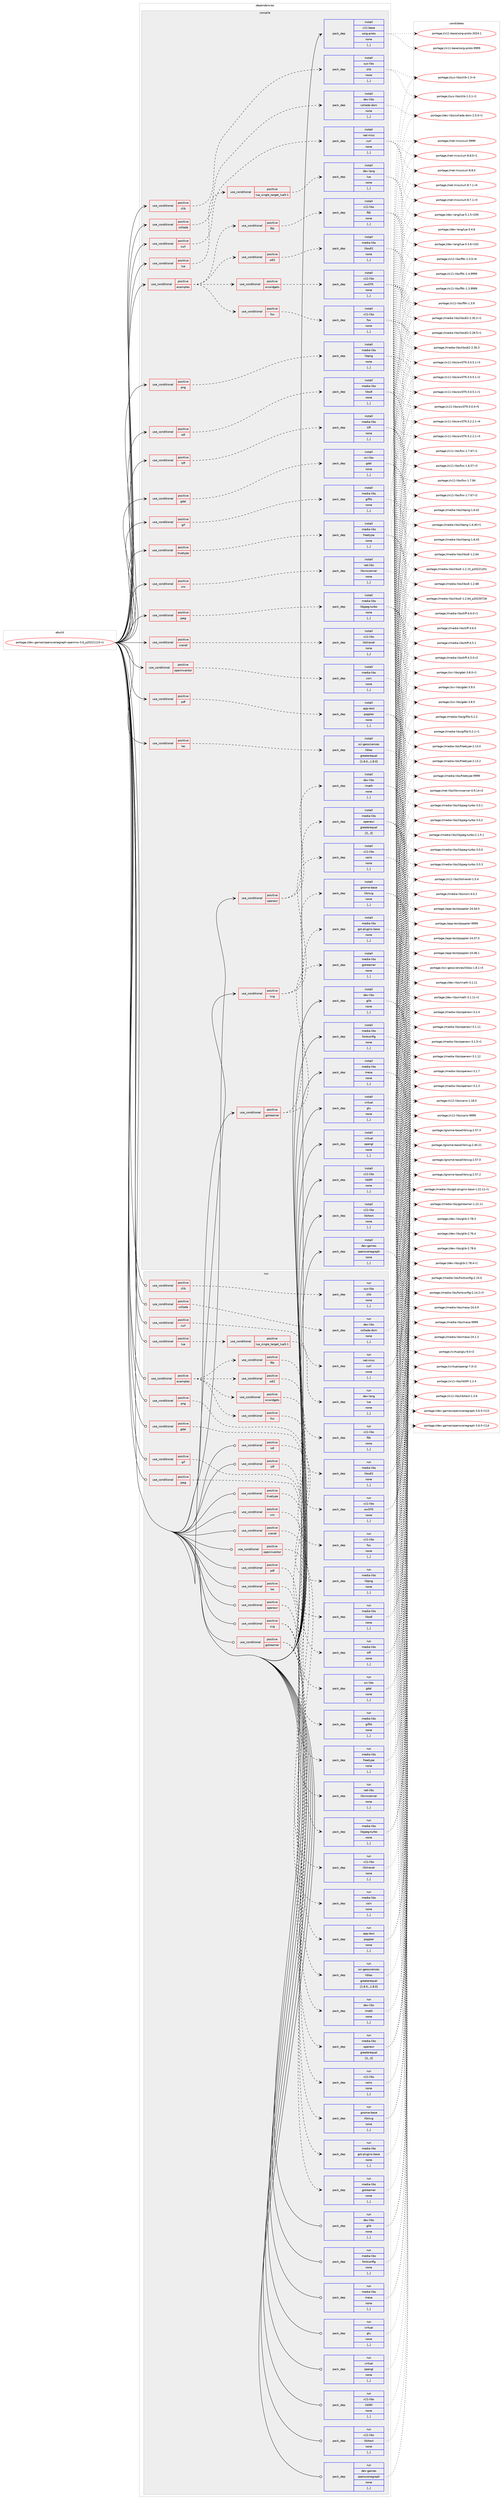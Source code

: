 digraph prolog {

# *************
# Graph options
# *************

newrank=true;
concentrate=true;
compound=true;
graph [rankdir=LR,fontname=Helvetica,fontsize=10,ranksep=1.5];#, ranksep=2.5, nodesep=0.2];
edge  [arrowhead=vee];
node  [fontname=Helvetica,fontsize=10];

# **********
# The ebuild
# **********

subgraph cluster_leftcol {
color=gray;
rank=same;
label=<<i>ebuild</i>>;
id [label="portage://dev-games/openscenegraph-openmw-3.6_p20221115-r1", color=red, width=4, href="../dev-games/openscenegraph-openmw-3.6_p20221115-r1.svg"];
}

# ****************
# The dependencies
# ****************

subgraph cluster_midcol {
color=gray;
label=<<i>dependencies</i>>;
subgraph cluster_compile {
fillcolor="#eeeeee";
style=filled;
label=<<i>compile</i>>;
subgraph cond19780 {
dependency74732 [label=<<TABLE BORDER="0" CELLBORDER="1" CELLSPACING="0" CELLPADDING="4"><TR><TD ROWSPAN="3" CELLPADDING="10">use_conditional</TD></TR><TR><TD>positive</TD></TR><TR><TD>collada</TD></TR></TABLE>>, shape=none, color=red];
subgraph pack54010 {
dependency74733 [label=<<TABLE BORDER="0" CELLBORDER="1" CELLSPACING="0" CELLPADDING="4" WIDTH="220"><TR><TD ROWSPAN="6" CELLPADDING="30">pack_dep</TD></TR><TR><TD WIDTH="110">install</TD></TR><TR><TD>dev-libs</TD></TR><TR><TD>collada-dom</TD></TR><TR><TD>none</TD></TR><TR><TD>[,,]</TD></TR></TABLE>>, shape=none, color=blue];
}
dependency74732:e -> dependency74733:w [weight=20,style="dashed",arrowhead="vee"];
}
id:e -> dependency74732:w [weight=20,style="solid",arrowhead="vee"];
subgraph cond19781 {
dependency74734 [label=<<TABLE BORDER="0" CELLBORDER="1" CELLSPACING="0" CELLPADDING="4"><TR><TD ROWSPAN="3" CELLPADDING="10">use_conditional</TD></TR><TR><TD>positive</TD></TR><TR><TD>curl</TD></TR></TABLE>>, shape=none, color=red];
subgraph pack54011 {
dependency74735 [label=<<TABLE BORDER="0" CELLBORDER="1" CELLSPACING="0" CELLPADDING="4" WIDTH="220"><TR><TD ROWSPAN="6" CELLPADDING="30">pack_dep</TD></TR><TR><TD WIDTH="110">install</TD></TR><TR><TD>net-misc</TD></TR><TR><TD>curl</TD></TR><TR><TD>none</TD></TR><TR><TD>[,,]</TD></TR></TABLE>>, shape=none, color=blue];
}
dependency74734:e -> dependency74735:w [weight=20,style="dashed",arrowhead="vee"];
}
id:e -> dependency74734:w [weight=20,style="solid",arrowhead="vee"];
subgraph cond19782 {
dependency74736 [label=<<TABLE BORDER="0" CELLBORDER="1" CELLSPACING="0" CELLPADDING="4"><TR><TD ROWSPAN="3" CELLPADDING="10">use_conditional</TD></TR><TR><TD>positive</TD></TR><TR><TD>examples</TD></TR></TABLE>>, shape=none, color=red];
subgraph cond19783 {
dependency74737 [label=<<TABLE BORDER="0" CELLBORDER="1" CELLSPACING="0" CELLPADDING="4"><TR><TD ROWSPAN="3" CELLPADDING="10">use_conditional</TD></TR><TR><TD>positive</TD></TR><TR><TD>fltk</TD></TR></TABLE>>, shape=none, color=red];
subgraph pack54012 {
dependency74738 [label=<<TABLE BORDER="0" CELLBORDER="1" CELLSPACING="0" CELLPADDING="4" WIDTH="220"><TR><TD ROWSPAN="6" CELLPADDING="30">pack_dep</TD></TR><TR><TD WIDTH="110">install</TD></TR><TR><TD>x11-libs</TD></TR><TR><TD>fltk</TD></TR><TR><TD>none</TD></TR><TR><TD>[,,]</TD></TR></TABLE>>, shape=none, color=blue];
}
dependency74737:e -> dependency74738:w [weight=20,style="dashed",arrowhead="vee"];
}
dependency74736:e -> dependency74737:w [weight=20,style="dashed",arrowhead="vee"];
subgraph cond19784 {
dependency74739 [label=<<TABLE BORDER="0" CELLBORDER="1" CELLSPACING="0" CELLPADDING="4"><TR><TD ROWSPAN="3" CELLPADDING="10">use_conditional</TD></TR><TR><TD>positive</TD></TR><TR><TD>fox</TD></TR></TABLE>>, shape=none, color=red];
subgraph pack54013 {
dependency74740 [label=<<TABLE BORDER="0" CELLBORDER="1" CELLSPACING="0" CELLPADDING="4" WIDTH="220"><TR><TD ROWSPAN="6" CELLPADDING="30">pack_dep</TD></TR><TR><TD WIDTH="110">install</TD></TR><TR><TD>x11-libs</TD></TR><TR><TD>fox</TD></TR><TR><TD>none</TD></TR><TR><TD>[,,]</TD></TR></TABLE>>, shape=none, color=blue];
}
dependency74739:e -> dependency74740:w [weight=20,style="dashed",arrowhead="vee"];
}
dependency74736:e -> dependency74739:w [weight=20,style="dashed",arrowhead="vee"];
subgraph cond19785 {
dependency74741 [label=<<TABLE BORDER="0" CELLBORDER="1" CELLSPACING="0" CELLPADDING="4"><TR><TD ROWSPAN="3" CELLPADDING="10">use_conditional</TD></TR><TR><TD>positive</TD></TR><TR><TD>sdl2</TD></TR></TABLE>>, shape=none, color=red];
subgraph pack54014 {
dependency74742 [label=<<TABLE BORDER="0" CELLBORDER="1" CELLSPACING="0" CELLPADDING="4" WIDTH="220"><TR><TD ROWSPAN="6" CELLPADDING="30">pack_dep</TD></TR><TR><TD WIDTH="110">install</TD></TR><TR><TD>media-libs</TD></TR><TR><TD>libsdl2</TD></TR><TR><TD>none</TD></TR><TR><TD>[,,]</TD></TR></TABLE>>, shape=none, color=blue];
}
dependency74741:e -> dependency74742:w [weight=20,style="dashed",arrowhead="vee"];
}
dependency74736:e -> dependency74741:w [weight=20,style="dashed",arrowhead="vee"];
subgraph cond19786 {
dependency74743 [label=<<TABLE BORDER="0" CELLBORDER="1" CELLSPACING="0" CELLPADDING="4"><TR><TD ROWSPAN="3" CELLPADDING="10">use_conditional</TD></TR><TR><TD>positive</TD></TR><TR><TD>wxwidgets</TD></TR></TABLE>>, shape=none, color=red];
subgraph pack54015 {
dependency74744 [label=<<TABLE BORDER="0" CELLBORDER="1" CELLSPACING="0" CELLPADDING="4" WIDTH="220"><TR><TD ROWSPAN="6" CELLPADDING="30">pack_dep</TD></TR><TR><TD WIDTH="110">install</TD></TR><TR><TD>x11-libs</TD></TR><TR><TD>wxGTK</TD></TR><TR><TD>none</TD></TR><TR><TD>[,,]</TD></TR></TABLE>>, shape=none, color=blue];
}
dependency74743:e -> dependency74744:w [weight=20,style="dashed",arrowhead="vee"];
}
dependency74736:e -> dependency74743:w [weight=20,style="dashed",arrowhead="vee"];
}
id:e -> dependency74736:w [weight=20,style="solid",arrowhead="vee"];
subgraph cond19787 {
dependency74745 [label=<<TABLE BORDER="0" CELLBORDER="1" CELLSPACING="0" CELLPADDING="4"><TR><TD ROWSPAN="3" CELLPADDING="10">use_conditional</TD></TR><TR><TD>positive</TD></TR><TR><TD>gdal</TD></TR></TABLE>>, shape=none, color=red];
subgraph pack54016 {
dependency74746 [label=<<TABLE BORDER="0" CELLBORDER="1" CELLSPACING="0" CELLPADDING="4" WIDTH="220"><TR><TD ROWSPAN="6" CELLPADDING="30">pack_dep</TD></TR><TR><TD WIDTH="110">install</TD></TR><TR><TD>sci-libs</TD></TR><TR><TD>gdal</TD></TR><TR><TD>none</TD></TR><TR><TD>[,,]</TD></TR></TABLE>>, shape=none, color=blue];
}
dependency74745:e -> dependency74746:w [weight=20,style="dashed",arrowhead="vee"];
}
id:e -> dependency74745:w [weight=20,style="solid",arrowhead="vee"];
subgraph cond19788 {
dependency74747 [label=<<TABLE BORDER="0" CELLBORDER="1" CELLSPACING="0" CELLPADDING="4"><TR><TD ROWSPAN="3" CELLPADDING="10">use_conditional</TD></TR><TR><TD>positive</TD></TR><TR><TD>gif</TD></TR></TABLE>>, shape=none, color=red];
subgraph pack54017 {
dependency74748 [label=<<TABLE BORDER="0" CELLBORDER="1" CELLSPACING="0" CELLPADDING="4" WIDTH="220"><TR><TD ROWSPAN="6" CELLPADDING="30">pack_dep</TD></TR><TR><TD WIDTH="110">install</TD></TR><TR><TD>media-libs</TD></TR><TR><TD>giflib</TD></TR><TR><TD>none</TD></TR><TR><TD>[,,]</TD></TR></TABLE>>, shape=none, color=blue];
}
dependency74747:e -> dependency74748:w [weight=20,style="dashed",arrowhead="vee"];
}
id:e -> dependency74747:w [weight=20,style="solid",arrowhead="vee"];
subgraph cond19789 {
dependency74749 [label=<<TABLE BORDER="0" CELLBORDER="1" CELLSPACING="0" CELLPADDING="4"><TR><TD ROWSPAN="3" CELLPADDING="10">use_conditional</TD></TR><TR><TD>positive</TD></TR><TR><TD>gstreamer</TD></TR></TABLE>>, shape=none, color=red];
subgraph pack54018 {
dependency74750 [label=<<TABLE BORDER="0" CELLBORDER="1" CELLSPACING="0" CELLPADDING="4" WIDTH="220"><TR><TD ROWSPAN="6" CELLPADDING="30">pack_dep</TD></TR><TR><TD WIDTH="110">install</TD></TR><TR><TD>media-libs</TD></TR><TR><TD>gstreamer</TD></TR><TR><TD>none</TD></TR><TR><TD>[,,]</TD></TR></TABLE>>, shape=none, color=blue];
}
dependency74749:e -> dependency74750:w [weight=20,style="dashed",arrowhead="vee"];
subgraph pack54019 {
dependency74751 [label=<<TABLE BORDER="0" CELLBORDER="1" CELLSPACING="0" CELLPADDING="4" WIDTH="220"><TR><TD ROWSPAN="6" CELLPADDING="30">pack_dep</TD></TR><TR><TD WIDTH="110">install</TD></TR><TR><TD>media-libs</TD></TR><TR><TD>gst-plugins-base</TD></TR><TR><TD>none</TD></TR><TR><TD>[,,]</TD></TR></TABLE>>, shape=none, color=blue];
}
dependency74749:e -> dependency74751:w [weight=20,style="dashed",arrowhead="vee"];
}
id:e -> dependency74749:w [weight=20,style="solid",arrowhead="vee"];
subgraph cond19790 {
dependency74752 [label=<<TABLE BORDER="0" CELLBORDER="1" CELLSPACING="0" CELLPADDING="4"><TR><TD ROWSPAN="3" CELLPADDING="10">use_conditional</TD></TR><TR><TD>positive</TD></TR><TR><TD>jpeg</TD></TR></TABLE>>, shape=none, color=red];
subgraph pack54020 {
dependency74753 [label=<<TABLE BORDER="0" CELLBORDER="1" CELLSPACING="0" CELLPADDING="4" WIDTH="220"><TR><TD ROWSPAN="6" CELLPADDING="30">pack_dep</TD></TR><TR><TD WIDTH="110">install</TD></TR><TR><TD>media-libs</TD></TR><TR><TD>libjpeg-turbo</TD></TR><TR><TD>none</TD></TR><TR><TD>[,,]</TD></TR></TABLE>>, shape=none, color=blue];
}
dependency74752:e -> dependency74753:w [weight=20,style="dashed",arrowhead="vee"];
}
id:e -> dependency74752:w [weight=20,style="solid",arrowhead="vee"];
subgraph cond19791 {
dependency74754 [label=<<TABLE BORDER="0" CELLBORDER="1" CELLSPACING="0" CELLPADDING="4"><TR><TD ROWSPAN="3" CELLPADDING="10">use_conditional</TD></TR><TR><TD>positive</TD></TR><TR><TD>las</TD></TR></TABLE>>, shape=none, color=red];
subgraph pack54021 {
dependency74755 [label=<<TABLE BORDER="0" CELLBORDER="1" CELLSPACING="0" CELLPADDING="4" WIDTH="220"><TR><TD ROWSPAN="6" CELLPADDING="30">pack_dep</TD></TR><TR><TD WIDTH="110">install</TD></TR><TR><TD>sci-geosciences</TD></TR><TR><TD>liblas</TD></TR><TR><TD>greaterequal</TD></TR><TR><TD>[1.8.0,,,1.8.0]</TD></TR></TABLE>>, shape=none, color=blue];
}
dependency74754:e -> dependency74755:w [weight=20,style="dashed",arrowhead="vee"];
}
id:e -> dependency74754:w [weight=20,style="solid",arrowhead="vee"];
subgraph cond19792 {
dependency74756 [label=<<TABLE BORDER="0" CELLBORDER="1" CELLSPACING="0" CELLPADDING="4"><TR><TD ROWSPAN="3" CELLPADDING="10">use_conditional</TD></TR><TR><TD>positive</TD></TR><TR><TD>lua</TD></TR></TABLE>>, shape=none, color=red];
subgraph cond19793 {
dependency74757 [label=<<TABLE BORDER="0" CELLBORDER="1" CELLSPACING="0" CELLPADDING="4"><TR><TD ROWSPAN="3" CELLPADDING="10">use_conditional</TD></TR><TR><TD>positive</TD></TR><TR><TD>lua_single_target_lua5-1</TD></TR></TABLE>>, shape=none, color=red];
subgraph pack54022 {
dependency74758 [label=<<TABLE BORDER="0" CELLBORDER="1" CELLSPACING="0" CELLPADDING="4" WIDTH="220"><TR><TD ROWSPAN="6" CELLPADDING="30">pack_dep</TD></TR><TR><TD WIDTH="110">install</TD></TR><TR><TD>dev-lang</TD></TR><TR><TD>lua</TD></TR><TR><TD>none</TD></TR><TR><TD>[,,]</TD></TR></TABLE>>, shape=none, color=blue];
}
dependency74757:e -> dependency74758:w [weight=20,style="dashed",arrowhead="vee"];
}
dependency74756:e -> dependency74757:w [weight=20,style="dashed",arrowhead="vee"];
}
id:e -> dependency74756:w [weight=20,style="solid",arrowhead="vee"];
subgraph cond19794 {
dependency74759 [label=<<TABLE BORDER="0" CELLBORDER="1" CELLSPACING="0" CELLPADDING="4"><TR><TD ROWSPAN="3" CELLPADDING="10">use_conditional</TD></TR><TR><TD>positive</TD></TR><TR><TD>openexr</TD></TR></TABLE>>, shape=none, color=red];
subgraph pack54023 {
dependency74760 [label=<<TABLE BORDER="0" CELLBORDER="1" CELLSPACING="0" CELLPADDING="4" WIDTH="220"><TR><TD ROWSPAN="6" CELLPADDING="30">pack_dep</TD></TR><TR><TD WIDTH="110">install</TD></TR><TR><TD>dev-libs</TD></TR><TR><TD>imath</TD></TR><TR><TD>none</TD></TR><TR><TD>[,,]</TD></TR></TABLE>>, shape=none, color=blue];
}
dependency74759:e -> dependency74760:w [weight=20,style="dashed",arrowhead="vee"];
subgraph pack54024 {
dependency74761 [label=<<TABLE BORDER="0" CELLBORDER="1" CELLSPACING="0" CELLPADDING="4" WIDTH="220"><TR><TD ROWSPAN="6" CELLPADDING="30">pack_dep</TD></TR><TR><TD WIDTH="110">install</TD></TR><TR><TD>media-libs</TD></TR><TR><TD>openexr</TD></TR><TR><TD>greaterequal</TD></TR><TR><TD>[3,,,3]</TD></TR></TABLE>>, shape=none, color=blue];
}
dependency74759:e -> dependency74761:w [weight=20,style="dashed",arrowhead="vee"];
}
id:e -> dependency74759:w [weight=20,style="solid",arrowhead="vee"];
subgraph cond19795 {
dependency74762 [label=<<TABLE BORDER="0" CELLBORDER="1" CELLSPACING="0" CELLPADDING="4"><TR><TD ROWSPAN="3" CELLPADDING="10">use_conditional</TD></TR><TR><TD>positive</TD></TR><TR><TD>openinventor</TD></TR></TABLE>>, shape=none, color=red];
subgraph pack54025 {
dependency74763 [label=<<TABLE BORDER="0" CELLBORDER="1" CELLSPACING="0" CELLPADDING="4" WIDTH="220"><TR><TD ROWSPAN="6" CELLPADDING="30">pack_dep</TD></TR><TR><TD WIDTH="110">install</TD></TR><TR><TD>media-libs</TD></TR><TR><TD>coin</TD></TR><TR><TD>none</TD></TR><TR><TD>[,,]</TD></TR></TABLE>>, shape=none, color=blue];
}
dependency74762:e -> dependency74763:w [weight=20,style="dashed",arrowhead="vee"];
}
id:e -> dependency74762:w [weight=20,style="solid",arrowhead="vee"];
subgraph cond19796 {
dependency74764 [label=<<TABLE BORDER="0" CELLBORDER="1" CELLSPACING="0" CELLPADDING="4"><TR><TD ROWSPAN="3" CELLPADDING="10">use_conditional</TD></TR><TR><TD>positive</TD></TR><TR><TD>pdf</TD></TR></TABLE>>, shape=none, color=red];
subgraph pack54026 {
dependency74765 [label=<<TABLE BORDER="0" CELLBORDER="1" CELLSPACING="0" CELLPADDING="4" WIDTH="220"><TR><TD ROWSPAN="6" CELLPADDING="30">pack_dep</TD></TR><TR><TD WIDTH="110">install</TD></TR><TR><TD>app-text</TD></TR><TR><TD>poppler</TD></TR><TR><TD>none</TD></TR><TR><TD>[,,]</TD></TR></TABLE>>, shape=none, color=blue];
}
dependency74764:e -> dependency74765:w [weight=20,style="dashed",arrowhead="vee"];
}
id:e -> dependency74764:w [weight=20,style="solid",arrowhead="vee"];
subgraph cond19797 {
dependency74766 [label=<<TABLE BORDER="0" CELLBORDER="1" CELLSPACING="0" CELLPADDING="4"><TR><TD ROWSPAN="3" CELLPADDING="10">use_conditional</TD></TR><TR><TD>positive</TD></TR><TR><TD>png</TD></TR></TABLE>>, shape=none, color=red];
subgraph pack54027 {
dependency74767 [label=<<TABLE BORDER="0" CELLBORDER="1" CELLSPACING="0" CELLPADDING="4" WIDTH="220"><TR><TD ROWSPAN="6" CELLPADDING="30">pack_dep</TD></TR><TR><TD WIDTH="110">install</TD></TR><TR><TD>media-libs</TD></TR><TR><TD>libpng</TD></TR><TR><TD>none</TD></TR><TR><TD>[,,]</TD></TR></TABLE>>, shape=none, color=blue];
}
dependency74766:e -> dependency74767:w [weight=20,style="dashed",arrowhead="vee"];
}
id:e -> dependency74766:w [weight=20,style="solid",arrowhead="vee"];
subgraph cond19798 {
dependency74768 [label=<<TABLE BORDER="0" CELLBORDER="1" CELLSPACING="0" CELLPADDING="4"><TR><TD ROWSPAN="3" CELLPADDING="10">use_conditional</TD></TR><TR><TD>positive</TD></TR><TR><TD>sdl</TD></TR></TABLE>>, shape=none, color=red];
subgraph pack54028 {
dependency74769 [label=<<TABLE BORDER="0" CELLBORDER="1" CELLSPACING="0" CELLPADDING="4" WIDTH="220"><TR><TD ROWSPAN="6" CELLPADDING="30">pack_dep</TD></TR><TR><TD WIDTH="110">install</TD></TR><TR><TD>media-libs</TD></TR><TR><TD>libsdl</TD></TR><TR><TD>none</TD></TR><TR><TD>[,,]</TD></TR></TABLE>>, shape=none, color=blue];
}
dependency74768:e -> dependency74769:w [weight=20,style="dashed",arrowhead="vee"];
}
id:e -> dependency74768:w [weight=20,style="solid",arrowhead="vee"];
subgraph cond19799 {
dependency74770 [label=<<TABLE BORDER="0" CELLBORDER="1" CELLSPACING="0" CELLPADDING="4"><TR><TD ROWSPAN="3" CELLPADDING="10">use_conditional</TD></TR><TR><TD>positive</TD></TR><TR><TD>svg</TD></TR></TABLE>>, shape=none, color=red];
subgraph pack54029 {
dependency74771 [label=<<TABLE BORDER="0" CELLBORDER="1" CELLSPACING="0" CELLPADDING="4" WIDTH="220"><TR><TD ROWSPAN="6" CELLPADDING="30">pack_dep</TD></TR><TR><TD WIDTH="110">install</TD></TR><TR><TD>gnome-base</TD></TR><TR><TD>librsvg</TD></TR><TR><TD>none</TD></TR><TR><TD>[,,]</TD></TR></TABLE>>, shape=none, color=blue];
}
dependency74770:e -> dependency74771:w [weight=20,style="dashed",arrowhead="vee"];
subgraph pack54030 {
dependency74772 [label=<<TABLE BORDER="0" CELLBORDER="1" CELLSPACING="0" CELLPADDING="4" WIDTH="220"><TR><TD ROWSPAN="6" CELLPADDING="30">pack_dep</TD></TR><TR><TD WIDTH="110">install</TD></TR><TR><TD>x11-libs</TD></TR><TR><TD>cairo</TD></TR><TR><TD>none</TD></TR><TR><TD>[,,]</TD></TR></TABLE>>, shape=none, color=blue];
}
dependency74770:e -> dependency74772:w [weight=20,style="dashed",arrowhead="vee"];
}
id:e -> dependency74770:w [weight=20,style="solid",arrowhead="vee"];
subgraph cond19800 {
dependency74773 [label=<<TABLE BORDER="0" CELLBORDER="1" CELLSPACING="0" CELLPADDING="4"><TR><TD ROWSPAN="3" CELLPADDING="10">use_conditional</TD></TR><TR><TD>positive</TD></TR><TR><TD>tiff</TD></TR></TABLE>>, shape=none, color=red];
subgraph pack54031 {
dependency74774 [label=<<TABLE BORDER="0" CELLBORDER="1" CELLSPACING="0" CELLPADDING="4" WIDTH="220"><TR><TD ROWSPAN="6" CELLPADDING="30">pack_dep</TD></TR><TR><TD WIDTH="110">install</TD></TR><TR><TD>media-libs</TD></TR><TR><TD>tiff</TD></TR><TR><TD>none</TD></TR><TR><TD>[,,]</TD></TR></TABLE>>, shape=none, color=blue];
}
dependency74773:e -> dependency74774:w [weight=20,style="dashed",arrowhead="vee"];
}
id:e -> dependency74773:w [weight=20,style="solid",arrowhead="vee"];
subgraph cond19801 {
dependency74775 [label=<<TABLE BORDER="0" CELLBORDER="1" CELLSPACING="0" CELLPADDING="4"><TR><TD ROWSPAN="3" CELLPADDING="10">use_conditional</TD></TR><TR><TD>positive</TD></TR><TR><TD>truetype</TD></TR></TABLE>>, shape=none, color=red];
subgraph pack54032 {
dependency74776 [label=<<TABLE BORDER="0" CELLBORDER="1" CELLSPACING="0" CELLPADDING="4" WIDTH="220"><TR><TD ROWSPAN="6" CELLPADDING="30">pack_dep</TD></TR><TR><TD WIDTH="110">install</TD></TR><TR><TD>media-libs</TD></TR><TR><TD>freetype</TD></TR><TR><TD>none</TD></TR><TR><TD>[,,]</TD></TR></TABLE>>, shape=none, color=blue];
}
dependency74775:e -> dependency74776:w [weight=20,style="dashed",arrowhead="vee"];
}
id:e -> dependency74775:w [weight=20,style="solid",arrowhead="vee"];
subgraph cond19802 {
dependency74777 [label=<<TABLE BORDER="0" CELLBORDER="1" CELLSPACING="0" CELLPADDING="4"><TR><TD ROWSPAN="3" CELLPADDING="10">use_conditional</TD></TR><TR><TD>positive</TD></TR><TR><TD>vnc</TD></TR></TABLE>>, shape=none, color=red];
subgraph pack54033 {
dependency74778 [label=<<TABLE BORDER="0" CELLBORDER="1" CELLSPACING="0" CELLPADDING="4" WIDTH="220"><TR><TD ROWSPAN="6" CELLPADDING="30">pack_dep</TD></TR><TR><TD WIDTH="110">install</TD></TR><TR><TD>net-libs</TD></TR><TR><TD>libvncserver</TD></TR><TR><TD>none</TD></TR><TR><TD>[,,]</TD></TR></TABLE>>, shape=none, color=blue];
}
dependency74777:e -> dependency74778:w [weight=20,style="dashed",arrowhead="vee"];
}
id:e -> dependency74777:w [weight=20,style="solid",arrowhead="vee"];
subgraph cond19803 {
dependency74779 [label=<<TABLE BORDER="0" CELLBORDER="1" CELLSPACING="0" CELLPADDING="4"><TR><TD ROWSPAN="3" CELLPADDING="10">use_conditional</TD></TR><TR><TD>positive</TD></TR><TR><TD>xrandr</TD></TR></TABLE>>, shape=none, color=red];
subgraph pack54034 {
dependency74780 [label=<<TABLE BORDER="0" CELLBORDER="1" CELLSPACING="0" CELLPADDING="4" WIDTH="220"><TR><TD ROWSPAN="6" CELLPADDING="30">pack_dep</TD></TR><TR><TD WIDTH="110">install</TD></TR><TR><TD>x11-libs</TD></TR><TR><TD>libXrandr</TD></TR><TR><TD>none</TD></TR><TR><TD>[,,]</TD></TR></TABLE>>, shape=none, color=blue];
}
dependency74779:e -> dependency74780:w [weight=20,style="dashed",arrowhead="vee"];
}
id:e -> dependency74779:w [weight=20,style="solid",arrowhead="vee"];
subgraph cond19804 {
dependency74781 [label=<<TABLE BORDER="0" CELLBORDER="1" CELLSPACING="0" CELLPADDING="4"><TR><TD ROWSPAN="3" CELLPADDING="10">use_conditional</TD></TR><TR><TD>positive</TD></TR><TR><TD>zlib</TD></TR></TABLE>>, shape=none, color=red];
subgraph pack54035 {
dependency74782 [label=<<TABLE BORDER="0" CELLBORDER="1" CELLSPACING="0" CELLPADDING="4" WIDTH="220"><TR><TD ROWSPAN="6" CELLPADDING="30">pack_dep</TD></TR><TR><TD WIDTH="110">install</TD></TR><TR><TD>sys-libs</TD></TR><TR><TD>zlib</TD></TR><TR><TD>none</TD></TR><TR><TD>[,,]</TD></TR></TABLE>>, shape=none, color=blue];
}
dependency74781:e -> dependency74782:w [weight=20,style="dashed",arrowhead="vee"];
}
id:e -> dependency74781:w [weight=20,style="solid",arrowhead="vee"];
subgraph pack54036 {
dependency74783 [label=<<TABLE BORDER="0" CELLBORDER="1" CELLSPACING="0" CELLPADDING="4" WIDTH="220"><TR><TD ROWSPAN="6" CELLPADDING="30">pack_dep</TD></TR><TR><TD WIDTH="110">install</TD></TR><TR><TD>dev-libs</TD></TR><TR><TD>glib</TD></TR><TR><TD>none</TD></TR><TR><TD>[,,]</TD></TR></TABLE>>, shape=none, color=blue];
}
id:e -> dependency74783:w [weight=20,style="solid",arrowhead="vee"];
subgraph pack54037 {
dependency74784 [label=<<TABLE BORDER="0" CELLBORDER="1" CELLSPACING="0" CELLPADDING="4" WIDTH="220"><TR><TD ROWSPAN="6" CELLPADDING="30">pack_dep</TD></TR><TR><TD WIDTH="110">install</TD></TR><TR><TD>media-libs</TD></TR><TR><TD>fontconfig</TD></TR><TR><TD>none</TD></TR><TR><TD>[,,]</TD></TR></TABLE>>, shape=none, color=blue];
}
id:e -> dependency74784:w [weight=20,style="solid",arrowhead="vee"];
subgraph pack54038 {
dependency74785 [label=<<TABLE BORDER="0" CELLBORDER="1" CELLSPACING="0" CELLPADDING="4" WIDTH="220"><TR><TD ROWSPAN="6" CELLPADDING="30">pack_dep</TD></TR><TR><TD WIDTH="110">install</TD></TR><TR><TD>media-libs</TD></TR><TR><TD>mesa</TD></TR><TR><TD>none</TD></TR><TR><TD>[,,]</TD></TR></TABLE>>, shape=none, color=blue];
}
id:e -> dependency74785:w [weight=20,style="solid",arrowhead="vee"];
subgraph pack54039 {
dependency74786 [label=<<TABLE BORDER="0" CELLBORDER="1" CELLSPACING="0" CELLPADDING="4" WIDTH="220"><TR><TD ROWSPAN="6" CELLPADDING="30">pack_dep</TD></TR><TR><TD WIDTH="110">install</TD></TR><TR><TD>virtual</TD></TR><TR><TD>glu</TD></TR><TR><TD>none</TD></TR><TR><TD>[,,]</TD></TR></TABLE>>, shape=none, color=blue];
}
id:e -> dependency74786:w [weight=20,style="solid",arrowhead="vee"];
subgraph pack54040 {
dependency74787 [label=<<TABLE BORDER="0" CELLBORDER="1" CELLSPACING="0" CELLPADDING="4" WIDTH="220"><TR><TD ROWSPAN="6" CELLPADDING="30">pack_dep</TD></TR><TR><TD WIDTH="110">install</TD></TR><TR><TD>virtual</TD></TR><TR><TD>opengl</TD></TR><TR><TD>none</TD></TR><TR><TD>[,,]</TD></TR></TABLE>>, shape=none, color=blue];
}
id:e -> dependency74787:w [weight=20,style="solid",arrowhead="vee"];
subgraph pack54041 {
dependency74788 [label=<<TABLE BORDER="0" CELLBORDER="1" CELLSPACING="0" CELLPADDING="4" WIDTH="220"><TR><TD ROWSPAN="6" CELLPADDING="30">pack_dep</TD></TR><TR><TD WIDTH="110">install</TD></TR><TR><TD>x11-base</TD></TR><TR><TD>xorg-proto</TD></TR><TR><TD>none</TD></TR><TR><TD>[,,]</TD></TR></TABLE>>, shape=none, color=blue];
}
id:e -> dependency74788:w [weight=20,style="solid",arrowhead="vee"];
subgraph pack54042 {
dependency74789 [label=<<TABLE BORDER="0" CELLBORDER="1" CELLSPACING="0" CELLPADDING="4" WIDTH="220"><TR><TD ROWSPAN="6" CELLPADDING="30">pack_dep</TD></TR><TR><TD WIDTH="110">install</TD></TR><TR><TD>x11-libs</TD></TR><TR><TD>libSM</TD></TR><TR><TD>none</TD></TR><TR><TD>[,,]</TD></TR></TABLE>>, shape=none, color=blue];
}
id:e -> dependency74789:w [weight=20,style="solid",arrowhead="vee"];
subgraph pack54043 {
dependency74790 [label=<<TABLE BORDER="0" CELLBORDER="1" CELLSPACING="0" CELLPADDING="4" WIDTH="220"><TR><TD ROWSPAN="6" CELLPADDING="30">pack_dep</TD></TR><TR><TD WIDTH="110">install</TD></TR><TR><TD>x11-libs</TD></TR><TR><TD>libXext</TD></TR><TR><TD>none</TD></TR><TR><TD>[,,]</TD></TR></TABLE>>, shape=none, color=blue];
}
id:e -> dependency74790:w [weight=20,style="solid",arrowhead="vee"];
subgraph pack54044 {
dependency74791 [label=<<TABLE BORDER="0" CELLBORDER="1" CELLSPACING="0" CELLPADDING="4" WIDTH="220"><TR><TD ROWSPAN="6" CELLPADDING="30">pack_dep</TD></TR><TR><TD WIDTH="110">install</TD></TR><TR><TD>dev-games</TD></TR><TR><TD>openscenegraph</TD></TR><TR><TD>none</TD></TR><TR><TD>[,,]</TD></TR></TABLE>>, shape=none, color=blue];
}
id:e -> dependency74791:w [weight=20,style="solid",arrowhead="vee"];
}
subgraph cluster_compileandrun {
fillcolor="#eeeeee";
style=filled;
label=<<i>compile and run</i>>;
}
subgraph cluster_run {
fillcolor="#eeeeee";
style=filled;
label=<<i>run</i>>;
subgraph cond19805 {
dependency74792 [label=<<TABLE BORDER="0" CELLBORDER="1" CELLSPACING="0" CELLPADDING="4"><TR><TD ROWSPAN="3" CELLPADDING="10">use_conditional</TD></TR><TR><TD>positive</TD></TR><TR><TD>collada</TD></TR></TABLE>>, shape=none, color=red];
subgraph pack54045 {
dependency74793 [label=<<TABLE BORDER="0" CELLBORDER="1" CELLSPACING="0" CELLPADDING="4" WIDTH="220"><TR><TD ROWSPAN="6" CELLPADDING="30">pack_dep</TD></TR><TR><TD WIDTH="110">run</TD></TR><TR><TD>dev-libs</TD></TR><TR><TD>collada-dom</TD></TR><TR><TD>none</TD></TR><TR><TD>[,,]</TD></TR></TABLE>>, shape=none, color=blue];
}
dependency74792:e -> dependency74793:w [weight=20,style="dashed",arrowhead="vee"];
}
id:e -> dependency74792:w [weight=20,style="solid",arrowhead="odot"];
subgraph cond19806 {
dependency74794 [label=<<TABLE BORDER="0" CELLBORDER="1" CELLSPACING="0" CELLPADDING="4"><TR><TD ROWSPAN="3" CELLPADDING="10">use_conditional</TD></TR><TR><TD>positive</TD></TR><TR><TD>curl</TD></TR></TABLE>>, shape=none, color=red];
subgraph pack54046 {
dependency74795 [label=<<TABLE BORDER="0" CELLBORDER="1" CELLSPACING="0" CELLPADDING="4" WIDTH="220"><TR><TD ROWSPAN="6" CELLPADDING="30">pack_dep</TD></TR><TR><TD WIDTH="110">run</TD></TR><TR><TD>net-misc</TD></TR><TR><TD>curl</TD></TR><TR><TD>none</TD></TR><TR><TD>[,,]</TD></TR></TABLE>>, shape=none, color=blue];
}
dependency74794:e -> dependency74795:w [weight=20,style="dashed",arrowhead="vee"];
}
id:e -> dependency74794:w [weight=20,style="solid",arrowhead="odot"];
subgraph cond19807 {
dependency74796 [label=<<TABLE BORDER="0" CELLBORDER="1" CELLSPACING="0" CELLPADDING="4"><TR><TD ROWSPAN="3" CELLPADDING="10">use_conditional</TD></TR><TR><TD>positive</TD></TR><TR><TD>examples</TD></TR></TABLE>>, shape=none, color=red];
subgraph cond19808 {
dependency74797 [label=<<TABLE BORDER="0" CELLBORDER="1" CELLSPACING="0" CELLPADDING="4"><TR><TD ROWSPAN="3" CELLPADDING="10">use_conditional</TD></TR><TR><TD>positive</TD></TR><TR><TD>fltk</TD></TR></TABLE>>, shape=none, color=red];
subgraph pack54047 {
dependency74798 [label=<<TABLE BORDER="0" CELLBORDER="1" CELLSPACING="0" CELLPADDING="4" WIDTH="220"><TR><TD ROWSPAN="6" CELLPADDING="30">pack_dep</TD></TR><TR><TD WIDTH="110">run</TD></TR><TR><TD>x11-libs</TD></TR><TR><TD>fltk</TD></TR><TR><TD>none</TD></TR><TR><TD>[,,]</TD></TR></TABLE>>, shape=none, color=blue];
}
dependency74797:e -> dependency74798:w [weight=20,style="dashed",arrowhead="vee"];
}
dependency74796:e -> dependency74797:w [weight=20,style="dashed",arrowhead="vee"];
subgraph cond19809 {
dependency74799 [label=<<TABLE BORDER="0" CELLBORDER="1" CELLSPACING="0" CELLPADDING="4"><TR><TD ROWSPAN="3" CELLPADDING="10">use_conditional</TD></TR><TR><TD>positive</TD></TR><TR><TD>fox</TD></TR></TABLE>>, shape=none, color=red];
subgraph pack54048 {
dependency74800 [label=<<TABLE BORDER="0" CELLBORDER="1" CELLSPACING="0" CELLPADDING="4" WIDTH="220"><TR><TD ROWSPAN="6" CELLPADDING="30">pack_dep</TD></TR><TR><TD WIDTH="110">run</TD></TR><TR><TD>x11-libs</TD></TR><TR><TD>fox</TD></TR><TR><TD>none</TD></TR><TR><TD>[,,]</TD></TR></TABLE>>, shape=none, color=blue];
}
dependency74799:e -> dependency74800:w [weight=20,style="dashed",arrowhead="vee"];
}
dependency74796:e -> dependency74799:w [weight=20,style="dashed",arrowhead="vee"];
subgraph cond19810 {
dependency74801 [label=<<TABLE BORDER="0" CELLBORDER="1" CELLSPACING="0" CELLPADDING="4"><TR><TD ROWSPAN="3" CELLPADDING="10">use_conditional</TD></TR><TR><TD>positive</TD></TR><TR><TD>sdl2</TD></TR></TABLE>>, shape=none, color=red];
subgraph pack54049 {
dependency74802 [label=<<TABLE BORDER="0" CELLBORDER="1" CELLSPACING="0" CELLPADDING="4" WIDTH="220"><TR><TD ROWSPAN="6" CELLPADDING="30">pack_dep</TD></TR><TR><TD WIDTH="110">run</TD></TR><TR><TD>media-libs</TD></TR><TR><TD>libsdl2</TD></TR><TR><TD>none</TD></TR><TR><TD>[,,]</TD></TR></TABLE>>, shape=none, color=blue];
}
dependency74801:e -> dependency74802:w [weight=20,style="dashed",arrowhead="vee"];
}
dependency74796:e -> dependency74801:w [weight=20,style="dashed",arrowhead="vee"];
subgraph cond19811 {
dependency74803 [label=<<TABLE BORDER="0" CELLBORDER="1" CELLSPACING="0" CELLPADDING="4"><TR><TD ROWSPAN="3" CELLPADDING="10">use_conditional</TD></TR><TR><TD>positive</TD></TR><TR><TD>wxwidgets</TD></TR></TABLE>>, shape=none, color=red];
subgraph pack54050 {
dependency74804 [label=<<TABLE BORDER="0" CELLBORDER="1" CELLSPACING="0" CELLPADDING="4" WIDTH="220"><TR><TD ROWSPAN="6" CELLPADDING="30">pack_dep</TD></TR><TR><TD WIDTH="110">run</TD></TR><TR><TD>x11-libs</TD></TR><TR><TD>wxGTK</TD></TR><TR><TD>none</TD></TR><TR><TD>[,,]</TD></TR></TABLE>>, shape=none, color=blue];
}
dependency74803:e -> dependency74804:w [weight=20,style="dashed",arrowhead="vee"];
}
dependency74796:e -> dependency74803:w [weight=20,style="dashed",arrowhead="vee"];
}
id:e -> dependency74796:w [weight=20,style="solid",arrowhead="odot"];
subgraph cond19812 {
dependency74805 [label=<<TABLE BORDER="0" CELLBORDER="1" CELLSPACING="0" CELLPADDING="4"><TR><TD ROWSPAN="3" CELLPADDING="10">use_conditional</TD></TR><TR><TD>positive</TD></TR><TR><TD>gdal</TD></TR></TABLE>>, shape=none, color=red];
subgraph pack54051 {
dependency74806 [label=<<TABLE BORDER="0" CELLBORDER="1" CELLSPACING="0" CELLPADDING="4" WIDTH="220"><TR><TD ROWSPAN="6" CELLPADDING="30">pack_dep</TD></TR><TR><TD WIDTH="110">run</TD></TR><TR><TD>sci-libs</TD></TR><TR><TD>gdal</TD></TR><TR><TD>none</TD></TR><TR><TD>[,,]</TD></TR></TABLE>>, shape=none, color=blue];
}
dependency74805:e -> dependency74806:w [weight=20,style="dashed",arrowhead="vee"];
}
id:e -> dependency74805:w [weight=20,style="solid",arrowhead="odot"];
subgraph cond19813 {
dependency74807 [label=<<TABLE BORDER="0" CELLBORDER="1" CELLSPACING="0" CELLPADDING="4"><TR><TD ROWSPAN="3" CELLPADDING="10">use_conditional</TD></TR><TR><TD>positive</TD></TR><TR><TD>gif</TD></TR></TABLE>>, shape=none, color=red];
subgraph pack54052 {
dependency74808 [label=<<TABLE BORDER="0" CELLBORDER="1" CELLSPACING="0" CELLPADDING="4" WIDTH="220"><TR><TD ROWSPAN="6" CELLPADDING="30">pack_dep</TD></TR><TR><TD WIDTH="110">run</TD></TR><TR><TD>media-libs</TD></TR><TR><TD>giflib</TD></TR><TR><TD>none</TD></TR><TR><TD>[,,]</TD></TR></TABLE>>, shape=none, color=blue];
}
dependency74807:e -> dependency74808:w [weight=20,style="dashed",arrowhead="vee"];
}
id:e -> dependency74807:w [weight=20,style="solid",arrowhead="odot"];
subgraph cond19814 {
dependency74809 [label=<<TABLE BORDER="0" CELLBORDER="1" CELLSPACING="0" CELLPADDING="4"><TR><TD ROWSPAN="3" CELLPADDING="10">use_conditional</TD></TR><TR><TD>positive</TD></TR><TR><TD>gstreamer</TD></TR></TABLE>>, shape=none, color=red];
subgraph pack54053 {
dependency74810 [label=<<TABLE BORDER="0" CELLBORDER="1" CELLSPACING="0" CELLPADDING="4" WIDTH="220"><TR><TD ROWSPAN="6" CELLPADDING="30">pack_dep</TD></TR><TR><TD WIDTH="110">run</TD></TR><TR><TD>media-libs</TD></TR><TR><TD>gstreamer</TD></TR><TR><TD>none</TD></TR><TR><TD>[,,]</TD></TR></TABLE>>, shape=none, color=blue];
}
dependency74809:e -> dependency74810:w [weight=20,style="dashed",arrowhead="vee"];
subgraph pack54054 {
dependency74811 [label=<<TABLE BORDER="0" CELLBORDER="1" CELLSPACING="0" CELLPADDING="4" WIDTH="220"><TR><TD ROWSPAN="6" CELLPADDING="30">pack_dep</TD></TR><TR><TD WIDTH="110">run</TD></TR><TR><TD>media-libs</TD></TR><TR><TD>gst-plugins-base</TD></TR><TR><TD>none</TD></TR><TR><TD>[,,]</TD></TR></TABLE>>, shape=none, color=blue];
}
dependency74809:e -> dependency74811:w [weight=20,style="dashed",arrowhead="vee"];
}
id:e -> dependency74809:w [weight=20,style="solid",arrowhead="odot"];
subgraph cond19815 {
dependency74812 [label=<<TABLE BORDER="0" CELLBORDER="1" CELLSPACING="0" CELLPADDING="4"><TR><TD ROWSPAN="3" CELLPADDING="10">use_conditional</TD></TR><TR><TD>positive</TD></TR><TR><TD>jpeg</TD></TR></TABLE>>, shape=none, color=red];
subgraph pack54055 {
dependency74813 [label=<<TABLE BORDER="0" CELLBORDER="1" CELLSPACING="0" CELLPADDING="4" WIDTH="220"><TR><TD ROWSPAN="6" CELLPADDING="30">pack_dep</TD></TR><TR><TD WIDTH="110">run</TD></TR><TR><TD>media-libs</TD></TR><TR><TD>libjpeg-turbo</TD></TR><TR><TD>none</TD></TR><TR><TD>[,,]</TD></TR></TABLE>>, shape=none, color=blue];
}
dependency74812:e -> dependency74813:w [weight=20,style="dashed",arrowhead="vee"];
}
id:e -> dependency74812:w [weight=20,style="solid",arrowhead="odot"];
subgraph cond19816 {
dependency74814 [label=<<TABLE BORDER="0" CELLBORDER="1" CELLSPACING="0" CELLPADDING="4"><TR><TD ROWSPAN="3" CELLPADDING="10">use_conditional</TD></TR><TR><TD>positive</TD></TR><TR><TD>las</TD></TR></TABLE>>, shape=none, color=red];
subgraph pack54056 {
dependency74815 [label=<<TABLE BORDER="0" CELLBORDER="1" CELLSPACING="0" CELLPADDING="4" WIDTH="220"><TR><TD ROWSPAN="6" CELLPADDING="30">pack_dep</TD></TR><TR><TD WIDTH="110">run</TD></TR><TR><TD>sci-geosciences</TD></TR><TR><TD>liblas</TD></TR><TR><TD>greaterequal</TD></TR><TR><TD>[1.8.0,,,1.8.0]</TD></TR></TABLE>>, shape=none, color=blue];
}
dependency74814:e -> dependency74815:w [weight=20,style="dashed",arrowhead="vee"];
}
id:e -> dependency74814:w [weight=20,style="solid",arrowhead="odot"];
subgraph cond19817 {
dependency74816 [label=<<TABLE BORDER="0" CELLBORDER="1" CELLSPACING="0" CELLPADDING="4"><TR><TD ROWSPAN="3" CELLPADDING="10">use_conditional</TD></TR><TR><TD>positive</TD></TR><TR><TD>lua</TD></TR></TABLE>>, shape=none, color=red];
subgraph cond19818 {
dependency74817 [label=<<TABLE BORDER="0" CELLBORDER="1" CELLSPACING="0" CELLPADDING="4"><TR><TD ROWSPAN="3" CELLPADDING="10">use_conditional</TD></TR><TR><TD>positive</TD></TR><TR><TD>lua_single_target_lua5-1</TD></TR></TABLE>>, shape=none, color=red];
subgraph pack54057 {
dependency74818 [label=<<TABLE BORDER="0" CELLBORDER="1" CELLSPACING="0" CELLPADDING="4" WIDTH="220"><TR><TD ROWSPAN="6" CELLPADDING="30">pack_dep</TD></TR><TR><TD WIDTH="110">run</TD></TR><TR><TD>dev-lang</TD></TR><TR><TD>lua</TD></TR><TR><TD>none</TD></TR><TR><TD>[,,]</TD></TR></TABLE>>, shape=none, color=blue];
}
dependency74817:e -> dependency74818:w [weight=20,style="dashed",arrowhead="vee"];
}
dependency74816:e -> dependency74817:w [weight=20,style="dashed",arrowhead="vee"];
}
id:e -> dependency74816:w [weight=20,style="solid",arrowhead="odot"];
subgraph cond19819 {
dependency74819 [label=<<TABLE BORDER="0" CELLBORDER="1" CELLSPACING="0" CELLPADDING="4"><TR><TD ROWSPAN="3" CELLPADDING="10">use_conditional</TD></TR><TR><TD>positive</TD></TR><TR><TD>openexr</TD></TR></TABLE>>, shape=none, color=red];
subgraph pack54058 {
dependency74820 [label=<<TABLE BORDER="0" CELLBORDER="1" CELLSPACING="0" CELLPADDING="4" WIDTH="220"><TR><TD ROWSPAN="6" CELLPADDING="30">pack_dep</TD></TR><TR><TD WIDTH="110">run</TD></TR><TR><TD>dev-libs</TD></TR><TR><TD>imath</TD></TR><TR><TD>none</TD></TR><TR><TD>[,,]</TD></TR></TABLE>>, shape=none, color=blue];
}
dependency74819:e -> dependency74820:w [weight=20,style="dashed",arrowhead="vee"];
subgraph pack54059 {
dependency74821 [label=<<TABLE BORDER="0" CELLBORDER="1" CELLSPACING="0" CELLPADDING="4" WIDTH="220"><TR><TD ROWSPAN="6" CELLPADDING="30">pack_dep</TD></TR><TR><TD WIDTH="110">run</TD></TR><TR><TD>media-libs</TD></TR><TR><TD>openexr</TD></TR><TR><TD>greaterequal</TD></TR><TR><TD>[3,,,3]</TD></TR></TABLE>>, shape=none, color=blue];
}
dependency74819:e -> dependency74821:w [weight=20,style="dashed",arrowhead="vee"];
}
id:e -> dependency74819:w [weight=20,style="solid",arrowhead="odot"];
subgraph cond19820 {
dependency74822 [label=<<TABLE BORDER="0" CELLBORDER="1" CELLSPACING="0" CELLPADDING="4"><TR><TD ROWSPAN="3" CELLPADDING="10">use_conditional</TD></TR><TR><TD>positive</TD></TR><TR><TD>openinventor</TD></TR></TABLE>>, shape=none, color=red];
subgraph pack54060 {
dependency74823 [label=<<TABLE BORDER="0" CELLBORDER="1" CELLSPACING="0" CELLPADDING="4" WIDTH="220"><TR><TD ROWSPAN="6" CELLPADDING="30">pack_dep</TD></TR><TR><TD WIDTH="110">run</TD></TR><TR><TD>media-libs</TD></TR><TR><TD>coin</TD></TR><TR><TD>none</TD></TR><TR><TD>[,,]</TD></TR></TABLE>>, shape=none, color=blue];
}
dependency74822:e -> dependency74823:w [weight=20,style="dashed",arrowhead="vee"];
}
id:e -> dependency74822:w [weight=20,style="solid",arrowhead="odot"];
subgraph cond19821 {
dependency74824 [label=<<TABLE BORDER="0" CELLBORDER="1" CELLSPACING="0" CELLPADDING="4"><TR><TD ROWSPAN="3" CELLPADDING="10">use_conditional</TD></TR><TR><TD>positive</TD></TR><TR><TD>pdf</TD></TR></TABLE>>, shape=none, color=red];
subgraph pack54061 {
dependency74825 [label=<<TABLE BORDER="0" CELLBORDER="1" CELLSPACING="0" CELLPADDING="4" WIDTH="220"><TR><TD ROWSPAN="6" CELLPADDING="30">pack_dep</TD></TR><TR><TD WIDTH="110">run</TD></TR><TR><TD>app-text</TD></TR><TR><TD>poppler</TD></TR><TR><TD>none</TD></TR><TR><TD>[,,]</TD></TR></TABLE>>, shape=none, color=blue];
}
dependency74824:e -> dependency74825:w [weight=20,style="dashed",arrowhead="vee"];
}
id:e -> dependency74824:w [weight=20,style="solid",arrowhead="odot"];
subgraph cond19822 {
dependency74826 [label=<<TABLE BORDER="0" CELLBORDER="1" CELLSPACING="0" CELLPADDING="4"><TR><TD ROWSPAN="3" CELLPADDING="10">use_conditional</TD></TR><TR><TD>positive</TD></TR><TR><TD>png</TD></TR></TABLE>>, shape=none, color=red];
subgraph pack54062 {
dependency74827 [label=<<TABLE BORDER="0" CELLBORDER="1" CELLSPACING="0" CELLPADDING="4" WIDTH="220"><TR><TD ROWSPAN="6" CELLPADDING="30">pack_dep</TD></TR><TR><TD WIDTH="110">run</TD></TR><TR><TD>media-libs</TD></TR><TR><TD>libpng</TD></TR><TR><TD>none</TD></TR><TR><TD>[,,]</TD></TR></TABLE>>, shape=none, color=blue];
}
dependency74826:e -> dependency74827:w [weight=20,style="dashed",arrowhead="vee"];
}
id:e -> dependency74826:w [weight=20,style="solid",arrowhead="odot"];
subgraph cond19823 {
dependency74828 [label=<<TABLE BORDER="0" CELLBORDER="1" CELLSPACING="0" CELLPADDING="4"><TR><TD ROWSPAN="3" CELLPADDING="10">use_conditional</TD></TR><TR><TD>positive</TD></TR><TR><TD>sdl</TD></TR></TABLE>>, shape=none, color=red];
subgraph pack54063 {
dependency74829 [label=<<TABLE BORDER="0" CELLBORDER="1" CELLSPACING="0" CELLPADDING="4" WIDTH="220"><TR><TD ROWSPAN="6" CELLPADDING="30">pack_dep</TD></TR><TR><TD WIDTH="110">run</TD></TR><TR><TD>media-libs</TD></TR><TR><TD>libsdl</TD></TR><TR><TD>none</TD></TR><TR><TD>[,,]</TD></TR></TABLE>>, shape=none, color=blue];
}
dependency74828:e -> dependency74829:w [weight=20,style="dashed",arrowhead="vee"];
}
id:e -> dependency74828:w [weight=20,style="solid",arrowhead="odot"];
subgraph cond19824 {
dependency74830 [label=<<TABLE BORDER="0" CELLBORDER="1" CELLSPACING="0" CELLPADDING="4"><TR><TD ROWSPAN="3" CELLPADDING="10">use_conditional</TD></TR><TR><TD>positive</TD></TR><TR><TD>svg</TD></TR></TABLE>>, shape=none, color=red];
subgraph pack54064 {
dependency74831 [label=<<TABLE BORDER="0" CELLBORDER="1" CELLSPACING="0" CELLPADDING="4" WIDTH="220"><TR><TD ROWSPAN="6" CELLPADDING="30">pack_dep</TD></TR><TR><TD WIDTH="110">run</TD></TR><TR><TD>gnome-base</TD></TR><TR><TD>librsvg</TD></TR><TR><TD>none</TD></TR><TR><TD>[,,]</TD></TR></TABLE>>, shape=none, color=blue];
}
dependency74830:e -> dependency74831:w [weight=20,style="dashed",arrowhead="vee"];
subgraph pack54065 {
dependency74832 [label=<<TABLE BORDER="0" CELLBORDER="1" CELLSPACING="0" CELLPADDING="4" WIDTH="220"><TR><TD ROWSPAN="6" CELLPADDING="30">pack_dep</TD></TR><TR><TD WIDTH="110">run</TD></TR><TR><TD>x11-libs</TD></TR><TR><TD>cairo</TD></TR><TR><TD>none</TD></TR><TR><TD>[,,]</TD></TR></TABLE>>, shape=none, color=blue];
}
dependency74830:e -> dependency74832:w [weight=20,style="dashed",arrowhead="vee"];
}
id:e -> dependency74830:w [weight=20,style="solid",arrowhead="odot"];
subgraph cond19825 {
dependency74833 [label=<<TABLE BORDER="0" CELLBORDER="1" CELLSPACING="0" CELLPADDING="4"><TR><TD ROWSPAN="3" CELLPADDING="10">use_conditional</TD></TR><TR><TD>positive</TD></TR><TR><TD>tiff</TD></TR></TABLE>>, shape=none, color=red];
subgraph pack54066 {
dependency74834 [label=<<TABLE BORDER="0" CELLBORDER="1" CELLSPACING="0" CELLPADDING="4" WIDTH="220"><TR><TD ROWSPAN="6" CELLPADDING="30">pack_dep</TD></TR><TR><TD WIDTH="110">run</TD></TR><TR><TD>media-libs</TD></TR><TR><TD>tiff</TD></TR><TR><TD>none</TD></TR><TR><TD>[,,]</TD></TR></TABLE>>, shape=none, color=blue];
}
dependency74833:e -> dependency74834:w [weight=20,style="dashed",arrowhead="vee"];
}
id:e -> dependency74833:w [weight=20,style="solid",arrowhead="odot"];
subgraph cond19826 {
dependency74835 [label=<<TABLE BORDER="0" CELLBORDER="1" CELLSPACING="0" CELLPADDING="4"><TR><TD ROWSPAN="3" CELLPADDING="10">use_conditional</TD></TR><TR><TD>positive</TD></TR><TR><TD>truetype</TD></TR></TABLE>>, shape=none, color=red];
subgraph pack54067 {
dependency74836 [label=<<TABLE BORDER="0" CELLBORDER="1" CELLSPACING="0" CELLPADDING="4" WIDTH="220"><TR><TD ROWSPAN="6" CELLPADDING="30">pack_dep</TD></TR><TR><TD WIDTH="110">run</TD></TR><TR><TD>media-libs</TD></TR><TR><TD>freetype</TD></TR><TR><TD>none</TD></TR><TR><TD>[,,]</TD></TR></TABLE>>, shape=none, color=blue];
}
dependency74835:e -> dependency74836:w [weight=20,style="dashed",arrowhead="vee"];
}
id:e -> dependency74835:w [weight=20,style="solid",arrowhead="odot"];
subgraph cond19827 {
dependency74837 [label=<<TABLE BORDER="0" CELLBORDER="1" CELLSPACING="0" CELLPADDING="4"><TR><TD ROWSPAN="3" CELLPADDING="10">use_conditional</TD></TR><TR><TD>positive</TD></TR><TR><TD>vnc</TD></TR></TABLE>>, shape=none, color=red];
subgraph pack54068 {
dependency74838 [label=<<TABLE BORDER="0" CELLBORDER="1" CELLSPACING="0" CELLPADDING="4" WIDTH="220"><TR><TD ROWSPAN="6" CELLPADDING="30">pack_dep</TD></TR><TR><TD WIDTH="110">run</TD></TR><TR><TD>net-libs</TD></TR><TR><TD>libvncserver</TD></TR><TR><TD>none</TD></TR><TR><TD>[,,]</TD></TR></TABLE>>, shape=none, color=blue];
}
dependency74837:e -> dependency74838:w [weight=20,style="dashed",arrowhead="vee"];
}
id:e -> dependency74837:w [weight=20,style="solid",arrowhead="odot"];
subgraph cond19828 {
dependency74839 [label=<<TABLE BORDER="0" CELLBORDER="1" CELLSPACING="0" CELLPADDING="4"><TR><TD ROWSPAN="3" CELLPADDING="10">use_conditional</TD></TR><TR><TD>positive</TD></TR><TR><TD>xrandr</TD></TR></TABLE>>, shape=none, color=red];
subgraph pack54069 {
dependency74840 [label=<<TABLE BORDER="0" CELLBORDER="1" CELLSPACING="0" CELLPADDING="4" WIDTH="220"><TR><TD ROWSPAN="6" CELLPADDING="30">pack_dep</TD></TR><TR><TD WIDTH="110">run</TD></TR><TR><TD>x11-libs</TD></TR><TR><TD>libXrandr</TD></TR><TR><TD>none</TD></TR><TR><TD>[,,]</TD></TR></TABLE>>, shape=none, color=blue];
}
dependency74839:e -> dependency74840:w [weight=20,style="dashed",arrowhead="vee"];
}
id:e -> dependency74839:w [weight=20,style="solid",arrowhead="odot"];
subgraph cond19829 {
dependency74841 [label=<<TABLE BORDER="0" CELLBORDER="1" CELLSPACING="0" CELLPADDING="4"><TR><TD ROWSPAN="3" CELLPADDING="10">use_conditional</TD></TR><TR><TD>positive</TD></TR><TR><TD>zlib</TD></TR></TABLE>>, shape=none, color=red];
subgraph pack54070 {
dependency74842 [label=<<TABLE BORDER="0" CELLBORDER="1" CELLSPACING="0" CELLPADDING="4" WIDTH="220"><TR><TD ROWSPAN="6" CELLPADDING="30">pack_dep</TD></TR><TR><TD WIDTH="110">run</TD></TR><TR><TD>sys-libs</TD></TR><TR><TD>zlib</TD></TR><TR><TD>none</TD></TR><TR><TD>[,,]</TD></TR></TABLE>>, shape=none, color=blue];
}
dependency74841:e -> dependency74842:w [weight=20,style="dashed",arrowhead="vee"];
}
id:e -> dependency74841:w [weight=20,style="solid",arrowhead="odot"];
subgraph pack54071 {
dependency74843 [label=<<TABLE BORDER="0" CELLBORDER="1" CELLSPACING="0" CELLPADDING="4" WIDTH="220"><TR><TD ROWSPAN="6" CELLPADDING="30">pack_dep</TD></TR><TR><TD WIDTH="110">run</TD></TR><TR><TD>dev-libs</TD></TR><TR><TD>glib</TD></TR><TR><TD>none</TD></TR><TR><TD>[,,]</TD></TR></TABLE>>, shape=none, color=blue];
}
id:e -> dependency74843:w [weight=20,style="solid",arrowhead="odot"];
subgraph pack54072 {
dependency74844 [label=<<TABLE BORDER="0" CELLBORDER="1" CELLSPACING="0" CELLPADDING="4" WIDTH="220"><TR><TD ROWSPAN="6" CELLPADDING="30">pack_dep</TD></TR><TR><TD WIDTH="110">run</TD></TR><TR><TD>media-libs</TD></TR><TR><TD>fontconfig</TD></TR><TR><TD>none</TD></TR><TR><TD>[,,]</TD></TR></TABLE>>, shape=none, color=blue];
}
id:e -> dependency74844:w [weight=20,style="solid",arrowhead="odot"];
subgraph pack54073 {
dependency74845 [label=<<TABLE BORDER="0" CELLBORDER="1" CELLSPACING="0" CELLPADDING="4" WIDTH="220"><TR><TD ROWSPAN="6" CELLPADDING="30">pack_dep</TD></TR><TR><TD WIDTH="110">run</TD></TR><TR><TD>media-libs</TD></TR><TR><TD>mesa</TD></TR><TR><TD>none</TD></TR><TR><TD>[,,]</TD></TR></TABLE>>, shape=none, color=blue];
}
id:e -> dependency74845:w [weight=20,style="solid",arrowhead="odot"];
subgraph pack54074 {
dependency74846 [label=<<TABLE BORDER="0" CELLBORDER="1" CELLSPACING="0" CELLPADDING="4" WIDTH="220"><TR><TD ROWSPAN="6" CELLPADDING="30">pack_dep</TD></TR><TR><TD WIDTH="110">run</TD></TR><TR><TD>virtual</TD></TR><TR><TD>glu</TD></TR><TR><TD>none</TD></TR><TR><TD>[,,]</TD></TR></TABLE>>, shape=none, color=blue];
}
id:e -> dependency74846:w [weight=20,style="solid",arrowhead="odot"];
subgraph pack54075 {
dependency74847 [label=<<TABLE BORDER="0" CELLBORDER="1" CELLSPACING="0" CELLPADDING="4" WIDTH="220"><TR><TD ROWSPAN="6" CELLPADDING="30">pack_dep</TD></TR><TR><TD WIDTH="110">run</TD></TR><TR><TD>virtual</TD></TR><TR><TD>opengl</TD></TR><TR><TD>none</TD></TR><TR><TD>[,,]</TD></TR></TABLE>>, shape=none, color=blue];
}
id:e -> dependency74847:w [weight=20,style="solid",arrowhead="odot"];
subgraph pack54076 {
dependency74848 [label=<<TABLE BORDER="0" CELLBORDER="1" CELLSPACING="0" CELLPADDING="4" WIDTH="220"><TR><TD ROWSPAN="6" CELLPADDING="30">pack_dep</TD></TR><TR><TD WIDTH="110">run</TD></TR><TR><TD>x11-libs</TD></TR><TR><TD>libSM</TD></TR><TR><TD>none</TD></TR><TR><TD>[,,]</TD></TR></TABLE>>, shape=none, color=blue];
}
id:e -> dependency74848:w [weight=20,style="solid",arrowhead="odot"];
subgraph pack54077 {
dependency74849 [label=<<TABLE BORDER="0" CELLBORDER="1" CELLSPACING="0" CELLPADDING="4" WIDTH="220"><TR><TD ROWSPAN="6" CELLPADDING="30">pack_dep</TD></TR><TR><TD WIDTH="110">run</TD></TR><TR><TD>x11-libs</TD></TR><TR><TD>libXext</TD></TR><TR><TD>none</TD></TR><TR><TD>[,,]</TD></TR></TABLE>>, shape=none, color=blue];
}
id:e -> dependency74849:w [weight=20,style="solid",arrowhead="odot"];
subgraph pack54078 {
dependency74850 [label=<<TABLE BORDER="0" CELLBORDER="1" CELLSPACING="0" CELLPADDING="4" WIDTH="220"><TR><TD ROWSPAN="6" CELLPADDING="30">pack_dep</TD></TR><TR><TD WIDTH="110">run</TD></TR><TR><TD>dev-games</TD></TR><TR><TD>openscenegraph</TD></TR><TR><TD>none</TD></TR><TR><TD>[,,]</TD></TR></TABLE>>, shape=none, color=blue];
}
id:e -> dependency74850:w [weight=20,style="solid",arrowhead="odot"];
}
}

# **************
# The candidates
# **************

subgraph cluster_choices {
rank=same;
color=gray;
label=<<i>candidates</i>>;

subgraph choice54010 {
color=black;
nodesep=1;
choice100101118451081059811547991111081089710097451001111094550465346484511449 [label="portage://dev-libs/collada-dom-2.5.0-r1", color=red, width=4,href="../dev-libs/collada-dom-2.5.0-r1.svg"];
dependency74733:e -> choice100101118451081059811547991111081089710097451001111094550465346484511449:w [style=dotted,weight="100"];
}
subgraph choice54011 {
color=black;
nodesep=1;
choice110101116451091051159947991171141084557575757 [label="portage://net-misc/curl-9999", color=red, width=4,href="../net-misc/curl-9999.svg"];
choice110101116451091051159947991171141084556465646484511449 [label="portage://net-misc/curl-8.8.0-r1", color=red, width=4,href="../net-misc/curl-8.8.0-r1.svg"];
choice11010111645109105115994799117114108455646564648 [label="portage://net-misc/curl-8.8.0", color=red, width=4,href="../net-misc/curl-8.8.0.svg"];
choice110101116451091051159947991171141084556465546494511452 [label="portage://net-misc/curl-8.7.1-r4", color=red, width=4,href="../net-misc/curl-8.7.1-r4.svg"];
choice110101116451091051159947991171141084556465546494511451 [label="portage://net-misc/curl-8.7.1-r3", color=red, width=4,href="../net-misc/curl-8.7.1-r3.svg"];
dependency74735:e -> choice110101116451091051159947991171141084557575757:w [style=dotted,weight="100"];
dependency74735:e -> choice110101116451091051159947991171141084556465646484511449:w [style=dotted,weight="100"];
dependency74735:e -> choice11010111645109105115994799117114108455646564648:w [style=dotted,weight="100"];
dependency74735:e -> choice110101116451091051159947991171141084556465546494511452:w [style=dotted,weight="100"];
dependency74735:e -> choice110101116451091051159947991171141084556465546494511451:w [style=dotted,weight="100"];
}
subgraph choice54012 {
color=black;
nodesep=1;
choice1204949451081059811547102108116107454946524657575757 [label="portage://x11-libs/fltk-1.4.9999", color=red, width=4,href="../x11-libs/fltk-1.4.9999.svg"];
choice1204949451081059811547102108116107454946514657575757 [label="portage://x11-libs/fltk-1.3.9999", color=red, width=4,href="../x11-libs/fltk-1.3.9999.svg"];
choice1204949451081059811547102108116107454946514656 [label="portage://x11-libs/fltk-1.3.8", color=red, width=4,href="../x11-libs/fltk-1.3.8.svg"];
choice12049494510810598115471021081161074549465146534511452 [label="portage://x11-libs/fltk-1.3.5-r4", color=red, width=4,href="../x11-libs/fltk-1.3.5-r4.svg"];
dependency74738:e -> choice1204949451081059811547102108116107454946524657575757:w [style=dotted,weight="100"];
dependency74738:e -> choice1204949451081059811547102108116107454946514657575757:w [style=dotted,weight="100"];
dependency74738:e -> choice1204949451081059811547102108116107454946514656:w [style=dotted,weight="100"];
dependency74738:e -> choice12049494510810598115471021081161074549465146534511452:w [style=dotted,weight="100"];
}
subgraph choice54013 {
color=black;
nodesep=1;
choice120494945108105981154710211112045494655465652 [label="portage://x11-libs/fox-1.7.84", color=red, width=4,href="../x11-libs/fox-1.7.84.svg"];
choice1204949451081059811547102111120454946554654554511450 [label="portage://x11-libs/fox-1.7.67-r2", color=red, width=4,href="../x11-libs/fox-1.7.67-r2.svg"];
choice1204949451081059811547102111120454946554654554511449 [label="portage://x11-libs/fox-1.7.67-r1", color=red, width=4,href="../x11-libs/fox-1.7.67-r1.svg"];
choice1204949451081059811547102111120454946544653554511451 [label="portage://x11-libs/fox-1.6.57-r3", color=red, width=4,href="../x11-libs/fox-1.6.57-r3.svg"];
dependency74740:e -> choice120494945108105981154710211112045494655465652:w [style=dotted,weight="100"];
dependency74740:e -> choice1204949451081059811547102111120454946554654554511450:w [style=dotted,weight="100"];
dependency74740:e -> choice1204949451081059811547102111120454946554654554511449:w [style=dotted,weight="100"];
dependency74740:e -> choice1204949451081059811547102111120454946544653554511451:w [style=dotted,weight="100"];
}
subgraph choice54014 {
color=black;
nodesep=1;
choice10910110010597451081059811547108105981151001085045504651484651 [label="portage://media-libs/libsdl2-2.30.3", color=red, width=4,href="../media-libs/libsdl2-2.30.3.svg"];
choice109101100105974510810598115471081059811510010850455046514846504511449 [label="portage://media-libs/libsdl2-2.30.2-r1", color=red, width=4,href="../media-libs/libsdl2-2.30.2-r1.svg"];
choice109101100105974510810598115471081059811510010850455046505646534511449 [label="portage://media-libs/libsdl2-2.28.5-r1", color=red, width=4,href="../media-libs/libsdl2-2.28.5-r1.svg"];
dependency74742:e -> choice10910110010597451081059811547108105981151001085045504651484651:w [style=dotted,weight="100"];
dependency74742:e -> choice109101100105974510810598115471081059811510010850455046514846504511449:w [style=dotted,weight="100"];
dependency74742:e -> choice109101100105974510810598115471081059811510010850455046505646534511449:w [style=dotted,weight="100"];
}
subgraph choice54015 {
color=black;
nodesep=1;
choice120494945108105981154711912071847545514650465046494511452 [label="portage://x11-libs/wxGTK-3.2.2.1-r4", color=red, width=4,href="../x11-libs/wxGTK-3.2.2.1-r4.svg"];
choice120494945108105981154711912071847545514650465046494511451 [label="portage://x11-libs/wxGTK-3.2.2.1-r3", color=red, width=4,href="../x11-libs/wxGTK-3.2.2.1-r3.svg"];
choice120494945108105981154711912071847545514648465346494511451 [label="portage://x11-libs/wxGTK-3.0.5.1-r3", color=red, width=4,href="../x11-libs/wxGTK-3.0.5.1-r3.svg"];
choice120494945108105981154711912071847545514648465346494511450 [label="portage://x11-libs/wxGTK-3.0.5.1-r2", color=red, width=4,href="../x11-libs/wxGTK-3.0.5.1-r2.svg"];
choice120494945108105981154711912071847545514648465346494511449 [label="portage://x11-libs/wxGTK-3.0.5.1-r1", color=red, width=4,href="../x11-libs/wxGTK-3.0.5.1-r1.svg"];
choice12049494510810598115471191207184754551464846524511453 [label="portage://x11-libs/wxGTK-3.0.4-r5", color=red, width=4,href="../x11-libs/wxGTK-3.0.4-r5.svg"];
dependency74744:e -> choice120494945108105981154711912071847545514650465046494511452:w [style=dotted,weight="100"];
dependency74744:e -> choice120494945108105981154711912071847545514650465046494511451:w [style=dotted,weight="100"];
dependency74744:e -> choice120494945108105981154711912071847545514648465346494511451:w [style=dotted,weight="100"];
dependency74744:e -> choice120494945108105981154711912071847545514648465346494511450:w [style=dotted,weight="100"];
dependency74744:e -> choice120494945108105981154711912071847545514648465346494511449:w [style=dotted,weight="100"];
dependency74744:e -> choice12049494510810598115471191207184754551464846524511453:w [style=dotted,weight="100"];
}
subgraph choice54016 {
color=black;
nodesep=1;
choice1159910545108105981154710310097108455146574648 [label="portage://sci-libs/gdal-3.9.0", color=red, width=4,href="../sci-libs/gdal-3.9.0.svg"];
choice1159910545108105981154710310097108455146564653 [label="portage://sci-libs/gdal-3.8.5", color=red, width=4,href="../sci-libs/gdal-3.8.5.svg"];
choice11599105451081059811547103100971084551465646484511449 [label="portage://sci-libs/gdal-3.8.0-r1", color=red, width=4,href="../sci-libs/gdal-3.8.0-r1.svg"];
dependency74746:e -> choice1159910545108105981154710310097108455146574648:w [style=dotted,weight="100"];
dependency74746:e -> choice1159910545108105981154710310097108455146564653:w [style=dotted,weight="100"];
dependency74746:e -> choice11599105451081059811547103100971084551465646484511449:w [style=dotted,weight="100"];
}
subgraph choice54017 {
color=black;
nodesep=1;
choice1091011001059745108105981154710310510210810598455346504650 [label="portage://media-libs/giflib-5.2.2", color=red, width=4,href="../media-libs/giflib-5.2.2.svg"];
choice10910110010597451081059811547103105102108105984553465046494511449 [label="portage://media-libs/giflib-5.2.1-r1", color=red, width=4,href="../media-libs/giflib-5.2.1-r1.svg"];
dependency74748:e -> choice1091011001059745108105981154710310510210810598455346504650:w [style=dotted,weight="100"];
dependency74748:e -> choice10910110010597451081059811547103105102108105984553465046494511449:w [style=dotted,weight="100"];
}
subgraph choice54018 {
color=black;
nodesep=1;
choice10910110010597451081059811547103115116114101971091011144549465050464949 [label="portage://media-libs/gstreamer-1.22.11", color=red, width=4,href="../media-libs/gstreamer-1.22.11.svg"];
dependency74750:e -> choice10910110010597451081059811547103115116114101971091011144549465050464949:w [style=dotted,weight="100"];
}
subgraph choice54019 {
color=black;
nodesep=1;
choice109101100105974510810598115471031151164511210811710310511011545989711510145494650504649494511449 [label="portage://media-libs/gst-plugins-base-1.22.11-r1", color=red, width=4,href="../media-libs/gst-plugins-base-1.22.11-r1.svg"];
dependency74751:e -> choice109101100105974510810598115471031151164511210811710310511011545989711510145494650504649494511449:w [style=dotted,weight="100"];
}
subgraph choice54020 {
color=black;
nodesep=1;
choice10910110010597451081059811547108105981061121011034511611711498111455146484651 [label="portage://media-libs/libjpeg-turbo-3.0.3", color=red, width=4,href="../media-libs/libjpeg-turbo-3.0.3.svg"];
choice10910110010597451081059811547108105981061121011034511611711498111455146484650 [label="portage://media-libs/libjpeg-turbo-3.0.2", color=red, width=4,href="../media-libs/libjpeg-turbo-3.0.2.svg"];
choice10910110010597451081059811547108105981061121011034511611711498111455146484649 [label="portage://media-libs/libjpeg-turbo-3.0.1", color=red, width=4,href="../media-libs/libjpeg-turbo-3.0.1.svg"];
choice10910110010597451081059811547108105981061121011034511611711498111455146484648 [label="portage://media-libs/libjpeg-turbo-3.0.0", color=red, width=4,href="../media-libs/libjpeg-turbo-3.0.0.svg"];
choice109101100105974510810598115471081059810611210110345116117114981114550464946534649 [label="portage://media-libs/libjpeg-turbo-2.1.5.1", color=red, width=4,href="../media-libs/libjpeg-turbo-2.1.5.1.svg"];
dependency74753:e -> choice10910110010597451081059811547108105981061121011034511611711498111455146484651:w [style=dotted,weight="100"];
dependency74753:e -> choice10910110010597451081059811547108105981061121011034511611711498111455146484650:w [style=dotted,weight="100"];
dependency74753:e -> choice10910110010597451081059811547108105981061121011034511611711498111455146484649:w [style=dotted,weight="100"];
dependency74753:e -> choice10910110010597451081059811547108105981061121011034511611711498111455146484648:w [style=dotted,weight="100"];
dependency74753:e -> choice109101100105974510810598115471081059810611210110345116117114981114550464946534649:w [style=dotted,weight="100"];
}
subgraph choice54021 {
color=black;
nodesep=1;
choice115991054510310111111599105101110991011154710810598108971154549465646494511451 [label="portage://sci-geosciences/liblas-1.8.1-r3", color=red, width=4,href="../sci-geosciences/liblas-1.8.1-r3.svg"];
dependency74755:e -> choice115991054510310111111599105101110991011154710810598108971154549465646494511451:w [style=dotted,weight="100"];
}
subgraph choice54022 {
color=black;
nodesep=1;
choice10010111845108971101034710811797455346524654 [label="portage://dev-lang/lua-5.4.6", color=red, width=4,href="../dev-lang/lua-5.4.6.svg"];
choice1001011184510897110103471081179745534651465445114494850 [label="portage://dev-lang/lua-5.3.6-r102", color=red, width=4,href="../dev-lang/lua-5.3.6-r102.svg"];
choice1001011184510897110103471081179745534649465345114504848 [label="portage://dev-lang/lua-5.1.5-r200", color=red, width=4,href="../dev-lang/lua-5.1.5-r200.svg"];
dependency74758:e -> choice10010111845108971101034710811797455346524654:w [style=dotted,weight="100"];
dependency74758:e -> choice1001011184510897110103471081179745534651465445114494850:w [style=dotted,weight="100"];
dependency74758:e -> choice1001011184510897110103471081179745534649465345114504848:w [style=dotted,weight="100"];
}
subgraph choice54023 {
color=black;
nodesep=1;
choice10010111845108105981154710510997116104455146494649494511449 [label="portage://dev-libs/imath-3.1.11-r1", color=red, width=4,href="../dev-libs/imath-3.1.11-r1.svg"];
choice1001011184510810598115471051099711610445514649464949 [label="portage://dev-libs/imath-3.1.11", color=red, width=4,href="../dev-libs/imath-3.1.11.svg"];
dependency74760:e -> choice10010111845108105981154710510997116104455146494649494511449:w [style=dotted,weight="100"];
dependency74760:e -> choice1001011184510810598115471051099711610445514649464949:w [style=dotted,weight="100"];
}
subgraph choice54024 {
color=black;
nodesep=1;
choice10910110010597451081059811547111112101110101120114455146504652 [label="portage://media-libs/openexr-3.2.4", color=red, width=4,href="../media-libs/openexr-3.2.4.svg"];
choice10910110010597451081059811547111112101110101120114455146504651 [label="portage://media-libs/openexr-3.2.3", color=red, width=4,href="../media-libs/openexr-3.2.3.svg"];
choice1091011001059745108105981154711111210111010112011445514649464950 [label="portage://media-libs/openexr-3.1.12", color=red, width=4,href="../media-libs/openexr-3.1.12.svg"];
choice1091011001059745108105981154711111210111010112011445514649464949 [label="portage://media-libs/openexr-3.1.11", color=red, width=4,href="../media-libs/openexr-3.1.11.svg"];
choice10910110010597451081059811547111112101110101120114455146494655 [label="portage://media-libs/openexr-3.1.7", color=red, width=4,href="../media-libs/openexr-3.1.7.svg"];
choice109101100105974510810598115471111121011101011201144551464946534511449 [label="portage://media-libs/openexr-3.1.5-r1", color=red, width=4,href="../media-libs/openexr-3.1.5-r1.svg"];
dependency74761:e -> choice10910110010597451081059811547111112101110101120114455146504652:w [style=dotted,weight="100"];
dependency74761:e -> choice10910110010597451081059811547111112101110101120114455146504651:w [style=dotted,weight="100"];
dependency74761:e -> choice1091011001059745108105981154711111210111010112011445514649464950:w [style=dotted,weight="100"];
dependency74761:e -> choice1091011001059745108105981154711111210111010112011445514649464949:w [style=dotted,weight="100"];
dependency74761:e -> choice10910110010597451081059811547111112101110101120114455146494655:w [style=dotted,weight="100"];
dependency74761:e -> choice109101100105974510810598115471111121011101011201144551464946534511449:w [style=dotted,weight="100"];
}
subgraph choice54025 {
color=black;
nodesep=1;
choice1091011001059745108105981154799111105110455246484650 [label="portage://media-libs/coin-4.0.2", color=red, width=4,href="../media-libs/coin-4.0.2.svg"];
dependency74763:e -> choice1091011001059745108105981154799111105110455246484650:w [style=dotted,weight="100"];
}
subgraph choice54026 {
color=black;
nodesep=1;
choice9711211245116101120116471121111121121081011144557575757 [label="portage://app-text/poppler-9999", color=red, width=4,href="../app-text/poppler-9999.svg"];
choice9711211245116101120116471121111121121081011144550524648554648 [label="portage://app-text/poppler-24.07.0", color=red, width=4,href="../app-text/poppler-24.07.0.svg"];
choice9711211245116101120116471121111121121081011144550524648544649 [label="portage://app-text/poppler-24.06.1", color=red, width=4,href="../app-text/poppler-24.06.1.svg"];
choice9711211245116101120116471121111121121081011144550524648524648 [label="portage://app-text/poppler-24.04.0", color=red, width=4,href="../app-text/poppler-24.04.0.svg"];
dependency74765:e -> choice9711211245116101120116471121111121121081011144557575757:w [style=dotted,weight="100"];
dependency74765:e -> choice9711211245116101120116471121111121121081011144550524648554648:w [style=dotted,weight="100"];
dependency74765:e -> choice9711211245116101120116471121111121121081011144550524648544649:w [style=dotted,weight="100"];
dependency74765:e -> choice9711211245116101120116471121111121121081011144550524648524648:w [style=dotted,weight="100"];
}
subgraph choice54027 {
color=black;
nodesep=1;
choice109101100105974510810598115471081059811211010345494654465251 [label="portage://media-libs/libpng-1.6.43", color=red, width=4,href="../media-libs/libpng-1.6.43.svg"];
choice109101100105974510810598115471081059811211010345494654465250 [label="portage://media-libs/libpng-1.6.42", color=red, width=4,href="../media-libs/libpng-1.6.42.svg"];
choice1091011001059745108105981154710810598112110103454946544652484511449 [label="portage://media-libs/libpng-1.6.40-r1", color=red, width=4,href="../media-libs/libpng-1.6.40-r1.svg"];
dependency74767:e -> choice109101100105974510810598115471081059811211010345494654465251:w [style=dotted,weight="100"];
dependency74767:e -> choice109101100105974510810598115471081059811211010345494654465250:w [style=dotted,weight="100"];
dependency74767:e -> choice1091011001059745108105981154710810598112110103454946544652484511449:w [style=dotted,weight="100"];
}
subgraph choice54028 {
color=black;
nodesep=1;
choice109101100105974510810598115471081059811510010845494650465456 [label="portage://media-libs/libsdl-1.2.68", color=red, width=4,href="../media-libs/libsdl-1.2.68.svg"];
choice109101100105974510810598115471081059811510010845494650465452951125048505148555054 [label="portage://media-libs/libsdl-1.2.64_p20230726", color=red, width=4,href="../media-libs/libsdl-1.2.64_p20230726.svg"];
choice109101100105974510810598115471081059811510010845494650465452 [label="portage://media-libs/libsdl-1.2.64", color=red, width=4,href="../media-libs/libsdl-1.2.64.svg"];
choice109101100105974510810598115471081059811510010845494650464953951125048505049504849 [label="portage://media-libs/libsdl-1.2.15_p20221201", color=red, width=4,href="../media-libs/libsdl-1.2.15_p20221201.svg"];
dependency74769:e -> choice109101100105974510810598115471081059811510010845494650465456:w [style=dotted,weight="100"];
dependency74769:e -> choice109101100105974510810598115471081059811510010845494650465452951125048505148555054:w [style=dotted,weight="100"];
dependency74769:e -> choice109101100105974510810598115471081059811510010845494650465452:w [style=dotted,weight="100"];
dependency74769:e -> choice109101100105974510810598115471081059811510010845494650464953951125048505049504849:w [style=dotted,weight="100"];
}
subgraph choice54029 {
color=black;
nodesep=1;
choice103110111109101459897115101471081059811411511810345504653554651 [label="portage://gnome-base/librsvg-2.57.3", color=red, width=4,href="../gnome-base/librsvg-2.57.3.svg"];
choice103110111109101459897115101471081059811411511810345504653554650 [label="portage://gnome-base/librsvg-2.57.2", color=red, width=4,href="../gnome-base/librsvg-2.57.2.svg"];
choice103110111109101459897115101471081059811411511810345504653554648 [label="portage://gnome-base/librsvg-2.57.0", color=red, width=4,href="../gnome-base/librsvg-2.57.0.svg"];
choice10311011110910145989711510147108105981141151181034550465248465049 [label="portage://gnome-base/librsvg-2.40.21", color=red, width=4,href="../gnome-base/librsvg-2.40.21.svg"];
dependency74771:e -> choice103110111109101459897115101471081059811411511810345504653554651:w [style=dotted,weight="100"];
dependency74771:e -> choice103110111109101459897115101471081059811411511810345504653554650:w [style=dotted,weight="100"];
dependency74771:e -> choice103110111109101459897115101471081059811411511810345504653554648:w [style=dotted,weight="100"];
dependency74771:e -> choice10311011110910145989711510147108105981141151181034550465248465049:w [style=dotted,weight="100"];
}
subgraph choice54030 {
color=black;
nodesep=1;
choice120494945108105981154799971051141114557575757 [label="portage://x11-libs/cairo-9999", color=red, width=4,href="../x11-libs/cairo-9999.svg"];
choice1204949451081059811547999710511411145494649564648 [label="portage://x11-libs/cairo-1.18.0", color=red, width=4,href="../x11-libs/cairo-1.18.0.svg"];
dependency74772:e -> choice120494945108105981154799971051141114557575757:w [style=dotted,weight="100"];
dependency74772:e -> choice1204949451081059811547999710511411145494649564648:w [style=dotted,weight="100"];
}
subgraph choice54031 {
color=black;
nodesep=1;
choice109101100105974510810598115471161051021024552465446484511449 [label="portage://media-libs/tiff-4.6.0-r1", color=red, width=4,href="../media-libs/tiff-4.6.0-r1.svg"];
choice10910110010597451081059811547116105102102455246544648 [label="portage://media-libs/tiff-4.6.0", color=red, width=4,href="../media-libs/tiff-4.6.0.svg"];
choice10910110010597451081059811547116105102102455246534649 [label="portage://media-libs/tiff-4.5.1", color=red, width=4,href="../media-libs/tiff-4.5.1.svg"];
choice109101100105974510810598115471161051021024552465346484511450 [label="portage://media-libs/tiff-4.5.0-r2", color=red, width=4,href="../media-libs/tiff-4.5.0-r2.svg"];
dependency74774:e -> choice109101100105974510810598115471161051021024552465446484511449:w [style=dotted,weight="100"];
dependency74774:e -> choice10910110010597451081059811547116105102102455246544648:w [style=dotted,weight="100"];
dependency74774:e -> choice10910110010597451081059811547116105102102455246534649:w [style=dotted,weight="100"];
dependency74774:e -> choice109101100105974510810598115471161051021024552465346484511450:w [style=dotted,weight="100"];
}
subgraph choice54032 {
color=black;
nodesep=1;
choice109101100105974510810598115471021141011011161211121014557575757 [label="portage://media-libs/freetype-9999", color=red, width=4,href="../media-libs/freetype-9999.svg"];
choice1091011001059745108105981154710211410110111612111210145504649514650 [label="portage://media-libs/freetype-2.13.2", color=red, width=4,href="../media-libs/freetype-2.13.2.svg"];
choice1091011001059745108105981154710211410110111612111210145504649514648 [label="portage://media-libs/freetype-2.13.0", color=red, width=4,href="../media-libs/freetype-2.13.0.svg"];
dependency74776:e -> choice109101100105974510810598115471021141011011161211121014557575757:w [style=dotted,weight="100"];
dependency74776:e -> choice1091011001059745108105981154710211410110111612111210145504649514650:w [style=dotted,weight="100"];
dependency74776:e -> choice1091011001059745108105981154710211410110111612111210145504649514648:w [style=dotted,weight="100"];
}
subgraph choice54033 {
color=black;
nodesep=1;
choice1101011164510810598115471081059811811099115101114118101114454846574649524511450 [label="portage://net-libs/libvncserver-0.9.14-r2", color=red, width=4,href="../net-libs/libvncserver-0.9.14-r2.svg"];
dependency74778:e -> choice1101011164510810598115471081059811811099115101114118101114454846574649524511450:w [style=dotted,weight="100"];
}
subgraph choice54034 {
color=black;
nodesep=1;
choice1204949451081059811547108105988811497110100114454946534652 [label="portage://x11-libs/libXrandr-1.5.4", color=red, width=4,href="../x11-libs/libXrandr-1.5.4.svg"];
dependency74780:e -> choice1204949451081059811547108105988811497110100114454946534652:w [style=dotted,weight="100"];
}
subgraph choice54035 {
color=black;
nodesep=1;
choice115121115451081059811547122108105984549465146494511449 [label="portage://sys-libs/zlib-1.3.1-r1", color=red, width=4,href="../sys-libs/zlib-1.3.1-r1.svg"];
choice11512111545108105981154712210810598454946514511452 [label="portage://sys-libs/zlib-1.3-r4", color=red, width=4,href="../sys-libs/zlib-1.3-r4.svg"];
dependency74782:e -> choice115121115451081059811547122108105984549465146494511449:w [style=dotted,weight="100"];
dependency74782:e -> choice11512111545108105981154712210810598454946514511452:w [style=dotted,weight="100"];
}
subgraph choice54036 {
color=black;
nodesep=1;
choice1001011184510810598115471031081059845504655564654 [label="portage://dev-libs/glib-2.78.6", color=red, width=4,href="../dev-libs/glib-2.78.6.svg"];
choice10010111845108105981154710310810598455046555646524511449 [label="portage://dev-libs/glib-2.78.4-r1", color=red, width=4,href="../dev-libs/glib-2.78.4-r1.svg"];
choice1001011184510810598115471031081059845504655564651 [label="portage://dev-libs/glib-2.78.3", color=red, width=4,href="../dev-libs/glib-2.78.3.svg"];
choice1001011184510810598115471031081059845504655544652 [label="portage://dev-libs/glib-2.76.4", color=red, width=4,href="../dev-libs/glib-2.76.4.svg"];
dependency74783:e -> choice1001011184510810598115471031081059845504655564654:w [style=dotted,weight="100"];
dependency74783:e -> choice10010111845108105981154710310810598455046555646524511449:w [style=dotted,weight="100"];
dependency74783:e -> choice1001011184510810598115471031081059845504655564651:w [style=dotted,weight="100"];
dependency74783:e -> choice1001011184510810598115471031081059845504655544652:w [style=dotted,weight="100"];
}
subgraph choice54037 {
color=black;
nodesep=1;
choice109101100105974510810598115471021111101169911111010210510345504649534648 [label="portage://media-libs/fontconfig-2.15.0", color=red, width=4,href="../media-libs/fontconfig-2.15.0.svg"];
choice1091011001059745108105981154710211111011699111110102105103455046495246504511451 [label="portage://media-libs/fontconfig-2.14.2-r3", color=red, width=4,href="../media-libs/fontconfig-2.14.2-r3.svg"];
dependency74784:e -> choice109101100105974510810598115471021111101169911111010210510345504649534648:w [style=dotted,weight="100"];
dependency74784:e -> choice1091011001059745108105981154710211111011699111110102105103455046495246504511451:w [style=dotted,weight="100"];
}
subgraph choice54038 {
color=black;
nodesep=1;
choice10910110010597451081059811547109101115974557575757 [label="portage://media-libs/mesa-9999", color=red, width=4,href="../media-libs/mesa-9999.svg"];
choice109101100105974510810598115471091011159745505246494651 [label="portage://media-libs/mesa-24.1.3", color=red, width=4,href="../media-libs/mesa-24.1.3.svg"];
choice109101100105974510810598115471091011159745505246484657 [label="portage://media-libs/mesa-24.0.9", color=red, width=4,href="../media-libs/mesa-24.0.9.svg"];
dependency74785:e -> choice10910110010597451081059811547109101115974557575757:w [style=dotted,weight="100"];
dependency74785:e -> choice109101100105974510810598115471091011159745505246494651:w [style=dotted,weight="100"];
dependency74785:e -> choice109101100105974510810598115471091011159745505246484657:w [style=dotted,weight="100"];
}
subgraph choice54039 {
color=black;
nodesep=1;
choice1181051141161179710847103108117455746484511450 [label="portage://virtual/glu-9.0-r2", color=red, width=4,href="../virtual/glu-9.0-r2.svg"];
dependency74786:e -> choice1181051141161179710847103108117455746484511450:w [style=dotted,weight="100"];
}
subgraph choice54040 {
color=black;
nodesep=1;
choice1181051141161179710847111112101110103108455546484511450 [label="portage://virtual/opengl-7.0-r2", color=red, width=4,href="../virtual/opengl-7.0-r2.svg"];
dependency74787:e -> choice1181051141161179710847111112101110103108455546484511450:w [style=dotted,weight="100"];
}
subgraph choice54041 {
color=black;
nodesep=1;
choice120494945989711510147120111114103451121141111161114557575757 [label="portage://x11-base/xorg-proto-9999", color=red, width=4,href="../x11-base/xorg-proto-9999.svg"];
choice1204949459897115101471201111141034511211411111611145504850524649 [label="portage://x11-base/xorg-proto-2024.1", color=red, width=4,href="../x11-base/xorg-proto-2024.1.svg"];
dependency74788:e -> choice120494945989711510147120111114103451121141111161114557575757:w [style=dotted,weight="100"];
dependency74788:e -> choice1204949459897115101471201111141034511211411111611145504850524649:w [style=dotted,weight="100"];
}
subgraph choice54042 {
color=black;
nodesep=1;
choice1204949451081059811547108105988377454946504652 [label="portage://x11-libs/libSM-1.2.4", color=red, width=4,href="../x11-libs/libSM-1.2.4.svg"];
dependency74789:e -> choice1204949451081059811547108105988377454946504652:w [style=dotted,weight="100"];
}
subgraph choice54043 {
color=black;
nodesep=1;
choice12049494510810598115471081059888101120116454946514654 [label="portage://x11-libs/libXext-1.3.6", color=red, width=4,href="../x11-libs/libXext-1.3.6.svg"];
dependency74790:e -> choice12049494510810598115471081059888101120116454946514654:w [style=dotted,weight="100"];
}
subgraph choice54044 {
color=black;
nodesep=1;
choice100101118451039710910111547111112101110115991011101011031149711210445514654465345114494953 [label="portage://dev-games/openscenegraph-3.6.5-r115", color=red, width=4,href="../dev-games/openscenegraph-3.6.5-r115.svg"];
choice100101118451039710910111547111112101110115991011101011031149711210445514654465345114494952 [label="portage://dev-games/openscenegraph-3.6.5-r114", color=red, width=4,href="../dev-games/openscenegraph-3.6.5-r114.svg"];
dependency74791:e -> choice100101118451039710910111547111112101110115991011101011031149711210445514654465345114494953:w [style=dotted,weight="100"];
dependency74791:e -> choice100101118451039710910111547111112101110115991011101011031149711210445514654465345114494952:w [style=dotted,weight="100"];
}
subgraph choice54045 {
color=black;
nodesep=1;
choice100101118451081059811547991111081089710097451001111094550465346484511449 [label="portage://dev-libs/collada-dom-2.5.0-r1", color=red, width=4,href="../dev-libs/collada-dom-2.5.0-r1.svg"];
dependency74793:e -> choice100101118451081059811547991111081089710097451001111094550465346484511449:w [style=dotted,weight="100"];
}
subgraph choice54046 {
color=black;
nodesep=1;
choice110101116451091051159947991171141084557575757 [label="portage://net-misc/curl-9999", color=red, width=4,href="../net-misc/curl-9999.svg"];
choice110101116451091051159947991171141084556465646484511449 [label="portage://net-misc/curl-8.8.0-r1", color=red, width=4,href="../net-misc/curl-8.8.0-r1.svg"];
choice11010111645109105115994799117114108455646564648 [label="portage://net-misc/curl-8.8.0", color=red, width=4,href="../net-misc/curl-8.8.0.svg"];
choice110101116451091051159947991171141084556465546494511452 [label="portage://net-misc/curl-8.7.1-r4", color=red, width=4,href="../net-misc/curl-8.7.1-r4.svg"];
choice110101116451091051159947991171141084556465546494511451 [label="portage://net-misc/curl-8.7.1-r3", color=red, width=4,href="../net-misc/curl-8.7.1-r3.svg"];
dependency74795:e -> choice110101116451091051159947991171141084557575757:w [style=dotted,weight="100"];
dependency74795:e -> choice110101116451091051159947991171141084556465646484511449:w [style=dotted,weight="100"];
dependency74795:e -> choice11010111645109105115994799117114108455646564648:w [style=dotted,weight="100"];
dependency74795:e -> choice110101116451091051159947991171141084556465546494511452:w [style=dotted,weight="100"];
dependency74795:e -> choice110101116451091051159947991171141084556465546494511451:w [style=dotted,weight="100"];
}
subgraph choice54047 {
color=black;
nodesep=1;
choice1204949451081059811547102108116107454946524657575757 [label="portage://x11-libs/fltk-1.4.9999", color=red, width=4,href="../x11-libs/fltk-1.4.9999.svg"];
choice1204949451081059811547102108116107454946514657575757 [label="portage://x11-libs/fltk-1.3.9999", color=red, width=4,href="../x11-libs/fltk-1.3.9999.svg"];
choice1204949451081059811547102108116107454946514656 [label="portage://x11-libs/fltk-1.3.8", color=red, width=4,href="../x11-libs/fltk-1.3.8.svg"];
choice12049494510810598115471021081161074549465146534511452 [label="portage://x11-libs/fltk-1.3.5-r4", color=red, width=4,href="../x11-libs/fltk-1.3.5-r4.svg"];
dependency74798:e -> choice1204949451081059811547102108116107454946524657575757:w [style=dotted,weight="100"];
dependency74798:e -> choice1204949451081059811547102108116107454946514657575757:w [style=dotted,weight="100"];
dependency74798:e -> choice1204949451081059811547102108116107454946514656:w [style=dotted,weight="100"];
dependency74798:e -> choice12049494510810598115471021081161074549465146534511452:w [style=dotted,weight="100"];
}
subgraph choice54048 {
color=black;
nodesep=1;
choice120494945108105981154710211112045494655465652 [label="portage://x11-libs/fox-1.7.84", color=red, width=4,href="../x11-libs/fox-1.7.84.svg"];
choice1204949451081059811547102111120454946554654554511450 [label="portage://x11-libs/fox-1.7.67-r2", color=red, width=4,href="../x11-libs/fox-1.7.67-r2.svg"];
choice1204949451081059811547102111120454946554654554511449 [label="portage://x11-libs/fox-1.7.67-r1", color=red, width=4,href="../x11-libs/fox-1.7.67-r1.svg"];
choice1204949451081059811547102111120454946544653554511451 [label="portage://x11-libs/fox-1.6.57-r3", color=red, width=4,href="../x11-libs/fox-1.6.57-r3.svg"];
dependency74800:e -> choice120494945108105981154710211112045494655465652:w [style=dotted,weight="100"];
dependency74800:e -> choice1204949451081059811547102111120454946554654554511450:w [style=dotted,weight="100"];
dependency74800:e -> choice1204949451081059811547102111120454946554654554511449:w [style=dotted,weight="100"];
dependency74800:e -> choice1204949451081059811547102111120454946544653554511451:w [style=dotted,weight="100"];
}
subgraph choice54049 {
color=black;
nodesep=1;
choice10910110010597451081059811547108105981151001085045504651484651 [label="portage://media-libs/libsdl2-2.30.3", color=red, width=4,href="../media-libs/libsdl2-2.30.3.svg"];
choice109101100105974510810598115471081059811510010850455046514846504511449 [label="portage://media-libs/libsdl2-2.30.2-r1", color=red, width=4,href="../media-libs/libsdl2-2.30.2-r1.svg"];
choice109101100105974510810598115471081059811510010850455046505646534511449 [label="portage://media-libs/libsdl2-2.28.5-r1", color=red, width=4,href="../media-libs/libsdl2-2.28.5-r1.svg"];
dependency74802:e -> choice10910110010597451081059811547108105981151001085045504651484651:w [style=dotted,weight="100"];
dependency74802:e -> choice109101100105974510810598115471081059811510010850455046514846504511449:w [style=dotted,weight="100"];
dependency74802:e -> choice109101100105974510810598115471081059811510010850455046505646534511449:w [style=dotted,weight="100"];
}
subgraph choice54050 {
color=black;
nodesep=1;
choice120494945108105981154711912071847545514650465046494511452 [label="portage://x11-libs/wxGTK-3.2.2.1-r4", color=red, width=4,href="../x11-libs/wxGTK-3.2.2.1-r4.svg"];
choice120494945108105981154711912071847545514650465046494511451 [label="portage://x11-libs/wxGTK-3.2.2.1-r3", color=red, width=4,href="../x11-libs/wxGTK-3.2.2.1-r3.svg"];
choice120494945108105981154711912071847545514648465346494511451 [label="portage://x11-libs/wxGTK-3.0.5.1-r3", color=red, width=4,href="../x11-libs/wxGTK-3.0.5.1-r3.svg"];
choice120494945108105981154711912071847545514648465346494511450 [label="portage://x11-libs/wxGTK-3.0.5.1-r2", color=red, width=4,href="../x11-libs/wxGTK-3.0.5.1-r2.svg"];
choice120494945108105981154711912071847545514648465346494511449 [label="portage://x11-libs/wxGTK-3.0.5.1-r1", color=red, width=4,href="../x11-libs/wxGTK-3.0.5.1-r1.svg"];
choice12049494510810598115471191207184754551464846524511453 [label="portage://x11-libs/wxGTK-3.0.4-r5", color=red, width=4,href="../x11-libs/wxGTK-3.0.4-r5.svg"];
dependency74804:e -> choice120494945108105981154711912071847545514650465046494511452:w [style=dotted,weight="100"];
dependency74804:e -> choice120494945108105981154711912071847545514650465046494511451:w [style=dotted,weight="100"];
dependency74804:e -> choice120494945108105981154711912071847545514648465346494511451:w [style=dotted,weight="100"];
dependency74804:e -> choice120494945108105981154711912071847545514648465346494511450:w [style=dotted,weight="100"];
dependency74804:e -> choice120494945108105981154711912071847545514648465346494511449:w [style=dotted,weight="100"];
dependency74804:e -> choice12049494510810598115471191207184754551464846524511453:w [style=dotted,weight="100"];
}
subgraph choice54051 {
color=black;
nodesep=1;
choice1159910545108105981154710310097108455146574648 [label="portage://sci-libs/gdal-3.9.0", color=red, width=4,href="../sci-libs/gdal-3.9.0.svg"];
choice1159910545108105981154710310097108455146564653 [label="portage://sci-libs/gdal-3.8.5", color=red, width=4,href="../sci-libs/gdal-3.8.5.svg"];
choice11599105451081059811547103100971084551465646484511449 [label="portage://sci-libs/gdal-3.8.0-r1", color=red, width=4,href="../sci-libs/gdal-3.8.0-r1.svg"];
dependency74806:e -> choice1159910545108105981154710310097108455146574648:w [style=dotted,weight="100"];
dependency74806:e -> choice1159910545108105981154710310097108455146564653:w [style=dotted,weight="100"];
dependency74806:e -> choice11599105451081059811547103100971084551465646484511449:w [style=dotted,weight="100"];
}
subgraph choice54052 {
color=black;
nodesep=1;
choice1091011001059745108105981154710310510210810598455346504650 [label="portage://media-libs/giflib-5.2.2", color=red, width=4,href="../media-libs/giflib-5.2.2.svg"];
choice10910110010597451081059811547103105102108105984553465046494511449 [label="portage://media-libs/giflib-5.2.1-r1", color=red, width=4,href="../media-libs/giflib-5.2.1-r1.svg"];
dependency74808:e -> choice1091011001059745108105981154710310510210810598455346504650:w [style=dotted,weight="100"];
dependency74808:e -> choice10910110010597451081059811547103105102108105984553465046494511449:w [style=dotted,weight="100"];
}
subgraph choice54053 {
color=black;
nodesep=1;
choice10910110010597451081059811547103115116114101971091011144549465050464949 [label="portage://media-libs/gstreamer-1.22.11", color=red, width=4,href="../media-libs/gstreamer-1.22.11.svg"];
dependency74810:e -> choice10910110010597451081059811547103115116114101971091011144549465050464949:w [style=dotted,weight="100"];
}
subgraph choice54054 {
color=black;
nodesep=1;
choice109101100105974510810598115471031151164511210811710310511011545989711510145494650504649494511449 [label="portage://media-libs/gst-plugins-base-1.22.11-r1", color=red, width=4,href="../media-libs/gst-plugins-base-1.22.11-r1.svg"];
dependency74811:e -> choice109101100105974510810598115471031151164511210811710310511011545989711510145494650504649494511449:w [style=dotted,weight="100"];
}
subgraph choice54055 {
color=black;
nodesep=1;
choice10910110010597451081059811547108105981061121011034511611711498111455146484651 [label="portage://media-libs/libjpeg-turbo-3.0.3", color=red, width=4,href="../media-libs/libjpeg-turbo-3.0.3.svg"];
choice10910110010597451081059811547108105981061121011034511611711498111455146484650 [label="portage://media-libs/libjpeg-turbo-3.0.2", color=red, width=4,href="../media-libs/libjpeg-turbo-3.0.2.svg"];
choice10910110010597451081059811547108105981061121011034511611711498111455146484649 [label="portage://media-libs/libjpeg-turbo-3.0.1", color=red, width=4,href="../media-libs/libjpeg-turbo-3.0.1.svg"];
choice10910110010597451081059811547108105981061121011034511611711498111455146484648 [label="portage://media-libs/libjpeg-turbo-3.0.0", color=red, width=4,href="../media-libs/libjpeg-turbo-3.0.0.svg"];
choice109101100105974510810598115471081059810611210110345116117114981114550464946534649 [label="portage://media-libs/libjpeg-turbo-2.1.5.1", color=red, width=4,href="../media-libs/libjpeg-turbo-2.1.5.1.svg"];
dependency74813:e -> choice10910110010597451081059811547108105981061121011034511611711498111455146484651:w [style=dotted,weight="100"];
dependency74813:e -> choice10910110010597451081059811547108105981061121011034511611711498111455146484650:w [style=dotted,weight="100"];
dependency74813:e -> choice10910110010597451081059811547108105981061121011034511611711498111455146484649:w [style=dotted,weight="100"];
dependency74813:e -> choice10910110010597451081059811547108105981061121011034511611711498111455146484648:w [style=dotted,weight="100"];
dependency74813:e -> choice109101100105974510810598115471081059810611210110345116117114981114550464946534649:w [style=dotted,weight="100"];
}
subgraph choice54056 {
color=black;
nodesep=1;
choice115991054510310111111599105101110991011154710810598108971154549465646494511451 [label="portage://sci-geosciences/liblas-1.8.1-r3", color=red, width=4,href="../sci-geosciences/liblas-1.8.1-r3.svg"];
dependency74815:e -> choice115991054510310111111599105101110991011154710810598108971154549465646494511451:w [style=dotted,weight="100"];
}
subgraph choice54057 {
color=black;
nodesep=1;
choice10010111845108971101034710811797455346524654 [label="portage://dev-lang/lua-5.4.6", color=red, width=4,href="../dev-lang/lua-5.4.6.svg"];
choice1001011184510897110103471081179745534651465445114494850 [label="portage://dev-lang/lua-5.3.6-r102", color=red, width=4,href="../dev-lang/lua-5.3.6-r102.svg"];
choice1001011184510897110103471081179745534649465345114504848 [label="portage://dev-lang/lua-5.1.5-r200", color=red, width=4,href="../dev-lang/lua-5.1.5-r200.svg"];
dependency74818:e -> choice10010111845108971101034710811797455346524654:w [style=dotted,weight="100"];
dependency74818:e -> choice1001011184510897110103471081179745534651465445114494850:w [style=dotted,weight="100"];
dependency74818:e -> choice1001011184510897110103471081179745534649465345114504848:w [style=dotted,weight="100"];
}
subgraph choice54058 {
color=black;
nodesep=1;
choice10010111845108105981154710510997116104455146494649494511449 [label="portage://dev-libs/imath-3.1.11-r1", color=red, width=4,href="../dev-libs/imath-3.1.11-r1.svg"];
choice1001011184510810598115471051099711610445514649464949 [label="portage://dev-libs/imath-3.1.11", color=red, width=4,href="../dev-libs/imath-3.1.11.svg"];
dependency74820:e -> choice10010111845108105981154710510997116104455146494649494511449:w [style=dotted,weight="100"];
dependency74820:e -> choice1001011184510810598115471051099711610445514649464949:w [style=dotted,weight="100"];
}
subgraph choice54059 {
color=black;
nodesep=1;
choice10910110010597451081059811547111112101110101120114455146504652 [label="portage://media-libs/openexr-3.2.4", color=red, width=4,href="../media-libs/openexr-3.2.4.svg"];
choice10910110010597451081059811547111112101110101120114455146504651 [label="portage://media-libs/openexr-3.2.3", color=red, width=4,href="../media-libs/openexr-3.2.3.svg"];
choice1091011001059745108105981154711111210111010112011445514649464950 [label="portage://media-libs/openexr-3.1.12", color=red, width=4,href="../media-libs/openexr-3.1.12.svg"];
choice1091011001059745108105981154711111210111010112011445514649464949 [label="portage://media-libs/openexr-3.1.11", color=red, width=4,href="../media-libs/openexr-3.1.11.svg"];
choice10910110010597451081059811547111112101110101120114455146494655 [label="portage://media-libs/openexr-3.1.7", color=red, width=4,href="../media-libs/openexr-3.1.7.svg"];
choice109101100105974510810598115471111121011101011201144551464946534511449 [label="portage://media-libs/openexr-3.1.5-r1", color=red, width=4,href="../media-libs/openexr-3.1.5-r1.svg"];
dependency74821:e -> choice10910110010597451081059811547111112101110101120114455146504652:w [style=dotted,weight="100"];
dependency74821:e -> choice10910110010597451081059811547111112101110101120114455146504651:w [style=dotted,weight="100"];
dependency74821:e -> choice1091011001059745108105981154711111210111010112011445514649464950:w [style=dotted,weight="100"];
dependency74821:e -> choice1091011001059745108105981154711111210111010112011445514649464949:w [style=dotted,weight="100"];
dependency74821:e -> choice10910110010597451081059811547111112101110101120114455146494655:w [style=dotted,weight="100"];
dependency74821:e -> choice109101100105974510810598115471111121011101011201144551464946534511449:w [style=dotted,weight="100"];
}
subgraph choice54060 {
color=black;
nodesep=1;
choice1091011001059745108105981154799111105110455246484650 [label="portage://media-libs/coin-4.0.2", color=red, width=4,href="../media-libs/coin-4.0.2.svg"];
dependency74823:e -> choice1091011001059745108105981154799111105110455246484650:w [style=dotted,weight="100"];
}
subgraph choice54061 {
color=black;
nodesep=1;
choice9711211245116101120116471121111121121081011144557575757 [label="portage://app-text/poppler-9999", color=red, width=4,href="../app-text/poppler-9999.svg"];
choice9711211245116101120116471121111121121081011144550524648554648 [label="portage://app-text/poppler-24.07.0", color=red, width=4,href="../app-text/poppler-24.07.0.svg"];
choice9711211245116101120116471121111121121081011144550524648544649 [label="portage://app-text/poppler-24.06.1", color=red, width=4,href="../app-text/poppler-24.06.1.svg"];
choice9711211245116101120116471121111121121081011144550524648524648 [label="portage://app-text/poppler-24.04.0", color=red, width=4,href="../app-text/poppler-24.04.0.svg"];
dependency74825:e -> choice9711211245116101120116471121111121121081011144557575757:w [style=dotted,weight="100"];
dependency74825:e -> choice9711211245116101120116471121111121121081011144550524648554648:w [style=dotted,weight="100"];
dependency74825:e -> choice9711211245116101120116471121111121121081011144550524648544649:w [style=dotted,weight="100"];
dependency74825:e -> choice9711211245116101120116471121111121121081011144550524648524648:w [style=dotted,weight="100"];
}
subgraph choice54062 {
color=black;
nodesep=1;
choice109101100105974510810598115471081059811211010345494654465251 [label="portage://media-libs/libpng-1.6.43", color=red, width=4,href="../media-libs/libpng-1.6.43.svg"];
choice109101100105974510810598115471081059811211010345494654465250 [label="portage://media-libs/libpng-1.6.42", color=red, width=4,href="../media-libs/libpng-1.6.42.svg"];
choice1091011001059745108105981154710810598112110103454946544652484511449 [label="portage://media-libs/libpng-1.6.40-r1", color=red, width=4,href="../media-libs/libpng-1.6.40-r1.svg"];
dependency74827:e -> choice109101100105974510810598115471081059811211010345494654465251:w [style=dotted,weight="100"];
dependency74827:e -> choice109101100105974510810598115471081059811211010345494654465250:w [style=dotted,weight="100"];
dependency74827:e -> choice1091011001059745108105981154710810598112110103454946544652484511449:w [style=dotted,weight="100"];
}
subgraph choice54063 {
color=black;
nodesep=1;
choice109101100105974510810598115471081059811510010845494650465456 [label="portage://media-libs/libsdl-1.2.68", color=red, width=4,href="../media-libs/libsdl-1.2.68.svg"];
choice109101100105974510810598115471081059811510010845494650465452951125048505148555054 [label="portage://media-libs/libsdl-1.2.64_p20230726", color=red, width=4,href="../media-libs/libsdl-1.2.64_p20230726.svg"];
choice109101100105974510810598115471081059811510010845494650465452 [label="portage://media-libs/libsdl-1.2.64", color=red, width=4,href="../media-libs/libsdl-1.2.64.svg"];
choice109101100105974510810598115471081059811510010845494650464953951125048505049504849 [label="portage://media-libs/libsdl-1.2.15_p20221201", color=red, width=4,href="../media-libs/libsdl-1.2.15_p20221201.svg"];
dependency74829:e -> choice109101100105974510810598115471081059811510010845494650465456:w [style=dotted,weight="100"];
dependency74829:e -> choice109101100105974510810598115471081059811510010845494650465452951125048505148555054:w [style=dotted,weight="100"];
dependency74829:e -> choice109101100105974510810598115471081059811510010845494650465452:w [style=dotted,weight="100"];
dependency74829:e -> choice109101100105974510810598115471081059811510010845494650464953951125048505049504849:w [style=dotted,weight="100"];
}
subgraph choice54064 {
color=black;
nodesep=1;
choice103110111109101459897115101471081059811411511810345504653554651 [label="portage://gnome-base/librsvg-2.57.3", color=red, width=4,href="../gnome-base/librsvg-2.57.3.svg"];
choice103110111109101459897115101471081059811411511810345504653554650 [label="portage://gnome-base/librsvg-2.57.2", color=red, width=4,href="../gnome-base/librsvg-2.57.2.svg"];
choice103110111109101459897115101471081059811411511810345504653554648 [label="portage://gnome-base/librsvg-2.57.0", color=red, width=4,href="../gnome-base/librsvg-2.57.0.svg"];
choice10311011110910145989711510147108105981141151181034550465248465049 [label="portage://gnome-base/librsvg-2.40.21", color=red, width=4,href="../gnome-base/librsvg-2.40.21.svg"];
dependency74831:e -> choice103110111109101459897115101471081059811411511810345504653554651:w [style=dotted,weight="100"];
dependency74831:e -> choice103110111109101459897115101471081059811411511810345504653554650:w [style=dotted,weight="100"];
dependency74831:e -> choice103110111109101459897115101471081059811411511810345504653554648:w [style=dotted,weight="100"];
dependency74831:e -> choice10311011110910145989711510147108105981141151181034550465248465049:w [style=dotted,weight="100"];
}
subgraph choice54065 {
color=black;
nodesep=1;
choice120494945108105981154799971051141114557575757 [label="portage://x11-libs/cairo-9999", color=red, width=4,href="../x11-libs/cairo-9999.svg"];
choice1204949451081059811547999710511411145494649564648 [label="portage://x11-libs/cairo-1.18.0", color=red, width=4,href="../x11-libs/cairo-1.18.0.svg"];
dependency74832:e -> choice120494945108105981154799971051141114557575757:w [style=dotted,weight="100"];
dependency74832:e -> choice1204949451081059811547999710511411145494649564648:w [style=dotted,weight="100"];
}
subgraph choice54066 {
color=black;
nodesep=1;
choice109101100105974510810598115471161051021024552465446484511449 [label="portage://media-libs/tiff-4.6.0-r1", color=red, width=4,href="../media-libs/tiff-4.6.0-r1.svg"];
choice10910110010597451081059811547116105102102455246544648 [label="portage://media-libs/tiff-4.6.0", color=red, width=4,href="../media-libs/tiff-4.6.0.svg"];
choice10910110010597451081059811547116105102102455246534649 [label="portage://media-libs/tiff-4.5.1", color=red, width=4,href="../media-libs/tiff-4.5.1.svg"];
choice109101100105974510810598115471161051021024552465346484511450 [label="portage://media-libs/tiff-4.5.0-r2", color=red, width=4,href="../media-libs/tiff-4.5.0-r2.svg"];
dependency74834:e -> choice109101100105974510810598115471161051021024552465446484511449:w [style=dotted,weight="100"];
dependency74834:e -> choice10910110010597451081059811547116105102102455246544648:w [style=dotted,weight="100"];
dependency74834:e -> choice10910110010597451081059811547116105102102455246534649:w [style=dotted,weight="100"];
dependency74834:e -> choice109101100105974510810598115471161051021024552465346484511450:w [style=dotted,weight="100"];
}
subgraph choice54067 {
color=black;
nodesep=1;
choice109101100105974510810598115471021141011011161211121014557575757 [label="portage://media-libs/freetype-9999", color=red, width=4,href="../media-libs/freetype-9999.svg"];
choice1091011001059745108105981154710211410110111612111210145504649514650 [label="portage://media-libs/freetype-2.13.2", color=red, width=4,href="../media-libs/freetype-2.13.2.svg"];
choice1091011001059745108105981154710211410110111612111210145504649514648 [label="portage://media-libs/freetype-2.13.0", color=red, width=4,href="../media-libs/freetype-2.13.0.svg"];
dependency74836:e -> choice109101100105974510810598115471021141011011161211121014557575757:w [style=dotted,weight="100"];
dependency74836:e -> choice1091011001059745108105981154710211410110111612111210145504649514650:w [style=dotted,weight="100"];
dependency74836:e -> choice1091011001059745108105981154710211410110111612111210145504649514648:w [style=dotted,weight="100"];
}
subgraph choice54068 {
color=black;
nodesep=1;
choice1101011164510810598115471081059811811099115101114118101114454846574649524511450 [label="portage://net-libs/libvncserver-0.9.14-r2", color=red, width=4,href="../net-libs/libvncserver-0.9.14-r2.svg"];
dependency74838:e -> choice1101011164510810598115471081059811811099115101114118101114454846574649524511450:w [style=dotted,weight="100"];
}
subgraph choice54069 {
color=black;
nodesep=1;
choice1204949451081059811547108105988811497110100114454946534652 [label="portage://x11-libs/libXrandr-1.5.4", color=red, width=4,href="../x11-libs/libXrandr-1.5.4.svg"];
dependency74840:e -> choice1204949451081059811547108105988811497110100114454946534652:w [style=dotted,weight="100"];
}
subgraph choice54070 {
color=black;
nodesep=1;
choice115121115451081059811547122108105984549465146494511449 [label="portage://sys-libs/zlib-1.3.1-r1", color=red, width=4,href="../sys-libs/zlib-1.3.1-r1.svg"];
choice11512111545108105981154712210810598454946514511452 [label="portage://sys-libs/zlib-1.3-r4", color=red, width=4,href="../sys-libs/zlib-1.3-r4.svg"];
dependency74842:e -> choice115121115451081059811547122108105984549465146494511449:w [style=dotted,weight="100"];
dependency74842:e -> choice11512111545108105981154712210810598454946514511452:w [style=dotted,weight="100"];
}
subgraph choice54071 {
color=black;
nodesep=1;
choice1001011184510810598115471031081059845504655564654 [label="portage://dev-libs/glib-2.78.6", color=red, width=4,href="../dev-libs/glib-2.78.6.svg"];
choice10010111845108105981154710310810598455046555646524511449 [label="portage://dev-libs/glib-2.78.4-r1", color=red, width=4,href="../dev-libs/glib-2.78.4-r1.svg"];
choice1001011184510810598115471031081059845504655564651 [label="portage://dev-libs/glib-2.78.3", color=red, width=4,href="../dev-libs/glib-2.78.3.svg"];
choice1001011184510810598115471031081059845504655544652 [label="portage://dev-libs/glib-2.76.4", color=red, width=4,href="../dev-libs/glib-2.76.4.svg"];
dependency74843:e -> choice1001011184510810598115471031081059845504655564654:w [style=dotted,weight="100"];
dependency74843:e -> choice10010111845108105981154710310810598455046555646524511449:w [style=dotted,weight="100"];
dependency74843:e -> choice1001011184510810598115471031081059845504655564651:w [style=dotted,weight="100"];
dependency74843:e -> choice1001011184510810598115471031081059845504655544652:w [style=dotted,weight="100"];
}
subgraph choice54072 {
color=black;
nodesep=1;
choice109101100105974510810598115471021111101169911111010210510345504649534648 [label="portage://media-libs/fontconfig-2.15.0", color=red, width=4,href="../media-libs/fontconfig-2.15.0.svg"];
choice1091011001059745108105981154710211111011699111110102105103455046495246504511451 [label="portage://media-libs/fontconfig-2.14.2-r3", color=red, width=4,href="../media-libs/fontconfig-2.14.2-r3.svg"];
dependency74844:e -> choice109101100105974510810598115471021111101169911111010210510345504649534648:w [style=dotted,weight="100"];
dependency74844:e -> choice1091011001059745108105981154710211111011699111110102105103455046495246504511451:w [style=dotted,weight="100"];
}
subgraph choice54073 {
color=black;
nodesep=1;
choice10910110010597451081059811547109101115974557575757 [label="portage://media-libs/mesa-9999", color=red, width=4,href="../media-libs/mesa-9999.svg"];
choice109101100105974510810598115471091011159745505246494651 [label="portage://media-libs/mesa-24.1.3", color=red, width=4,href="../media-libs/mesa-24.1.3.svg"];
choice109101100105974510810598115471091011159745505246484657 [label="portage://media-libs/mesa-24.0.9", color=red, width=4,href="../media-libs/mesa-24.0.9.svg"];
dependency74845:e -> choice10910110010597451081059811547109101115974557575757:w [style=dotted,weight="100"];
dependency74845:e -> choice109101100105974510810598115471091011159745505246494651:w [style=dotted,weight="100"];
dependency74845:e -> choice109101100105974510810598115471091011159745505246484657:w [style=dotted,weight="100"];
}
subgraph choice54074 {
color=black;
nodesep=1;
choice1181051141161179710847103108117455746484511450 [label="portage://virtual/glu-9.0-r2", color=red, width=4,href="../virtual/glu-9.0-r2.svg"];
dependency74846:e -> choice1181051141161179710847103108117455746484511450:w [style=dotted,weight="100"];
}
subgraph choice54075 {
color=black;
nodesep=1;
choice1181051141161179710847111112101110103108455546484511450 [label="portage://virtual/opengl-7.0-r2", color=red, width=4,href="../virtual/opengl-7.0-r2.svg"];
dependency74847:e -> choice1181051141161179710847111112101110103108455546484511450:w [style=dotted,weight="100"];
}
subgraph choice54076 {
color=black;
nodesep=1;
choice1204949451081059811547108105988377454946504652 [label="portage://x11-libs/libSM-1.2.4", color=red, width=4,href="../x11-libs/libSM-1.2.4.svg"];
dependency74848:e -> choice1204949451081059811547108105988377454946504652:w [style=dotted,weight="100"];
}
subgraph choice54077 {
color=black;
nodesep=1;
choice12049494510810598115471081059888101120116454946514654 [label="portage://x11-libs/libXext-1.3.6", color=red, width=4,href="../x11-libs/libXext-1.3.6.svg"];
dependency74849:e -> choice12049494510810598115471081059888101120116454946514654:w [style=dotted,weight="100"];
}
subgraph choice54078 {
color=black;
nodesep=1;
choice100101118451039710910111547111112101110115991011101011031149711210445514654465345114494953 [label="portage://dev-games/openscenegraph-3.6.5-r115", color=red, width=4,href="../dev-games/openscenegraph-3.6.5-r115.svg"];
choice100101118451039710910111547111112101110115991011101011031149711210445514654465345114494952 [label="portage://dev-games/openscenegraph-3.6.5-r114", color=red, width=4,href="../dev-games/openscenegraph-3.6.5-r114.svg"];
dependency74850:e -> choice100101118451039710910111547111112101110115991011101011031149711210445514654465345114494953:w [style=dotted,weight="100"];
dependency74850:e -> choice100101118451039710910111547111112101110115991011101011031149711210445514654465345114494952:w [style=dotted,weight="100"];
}
}

}
